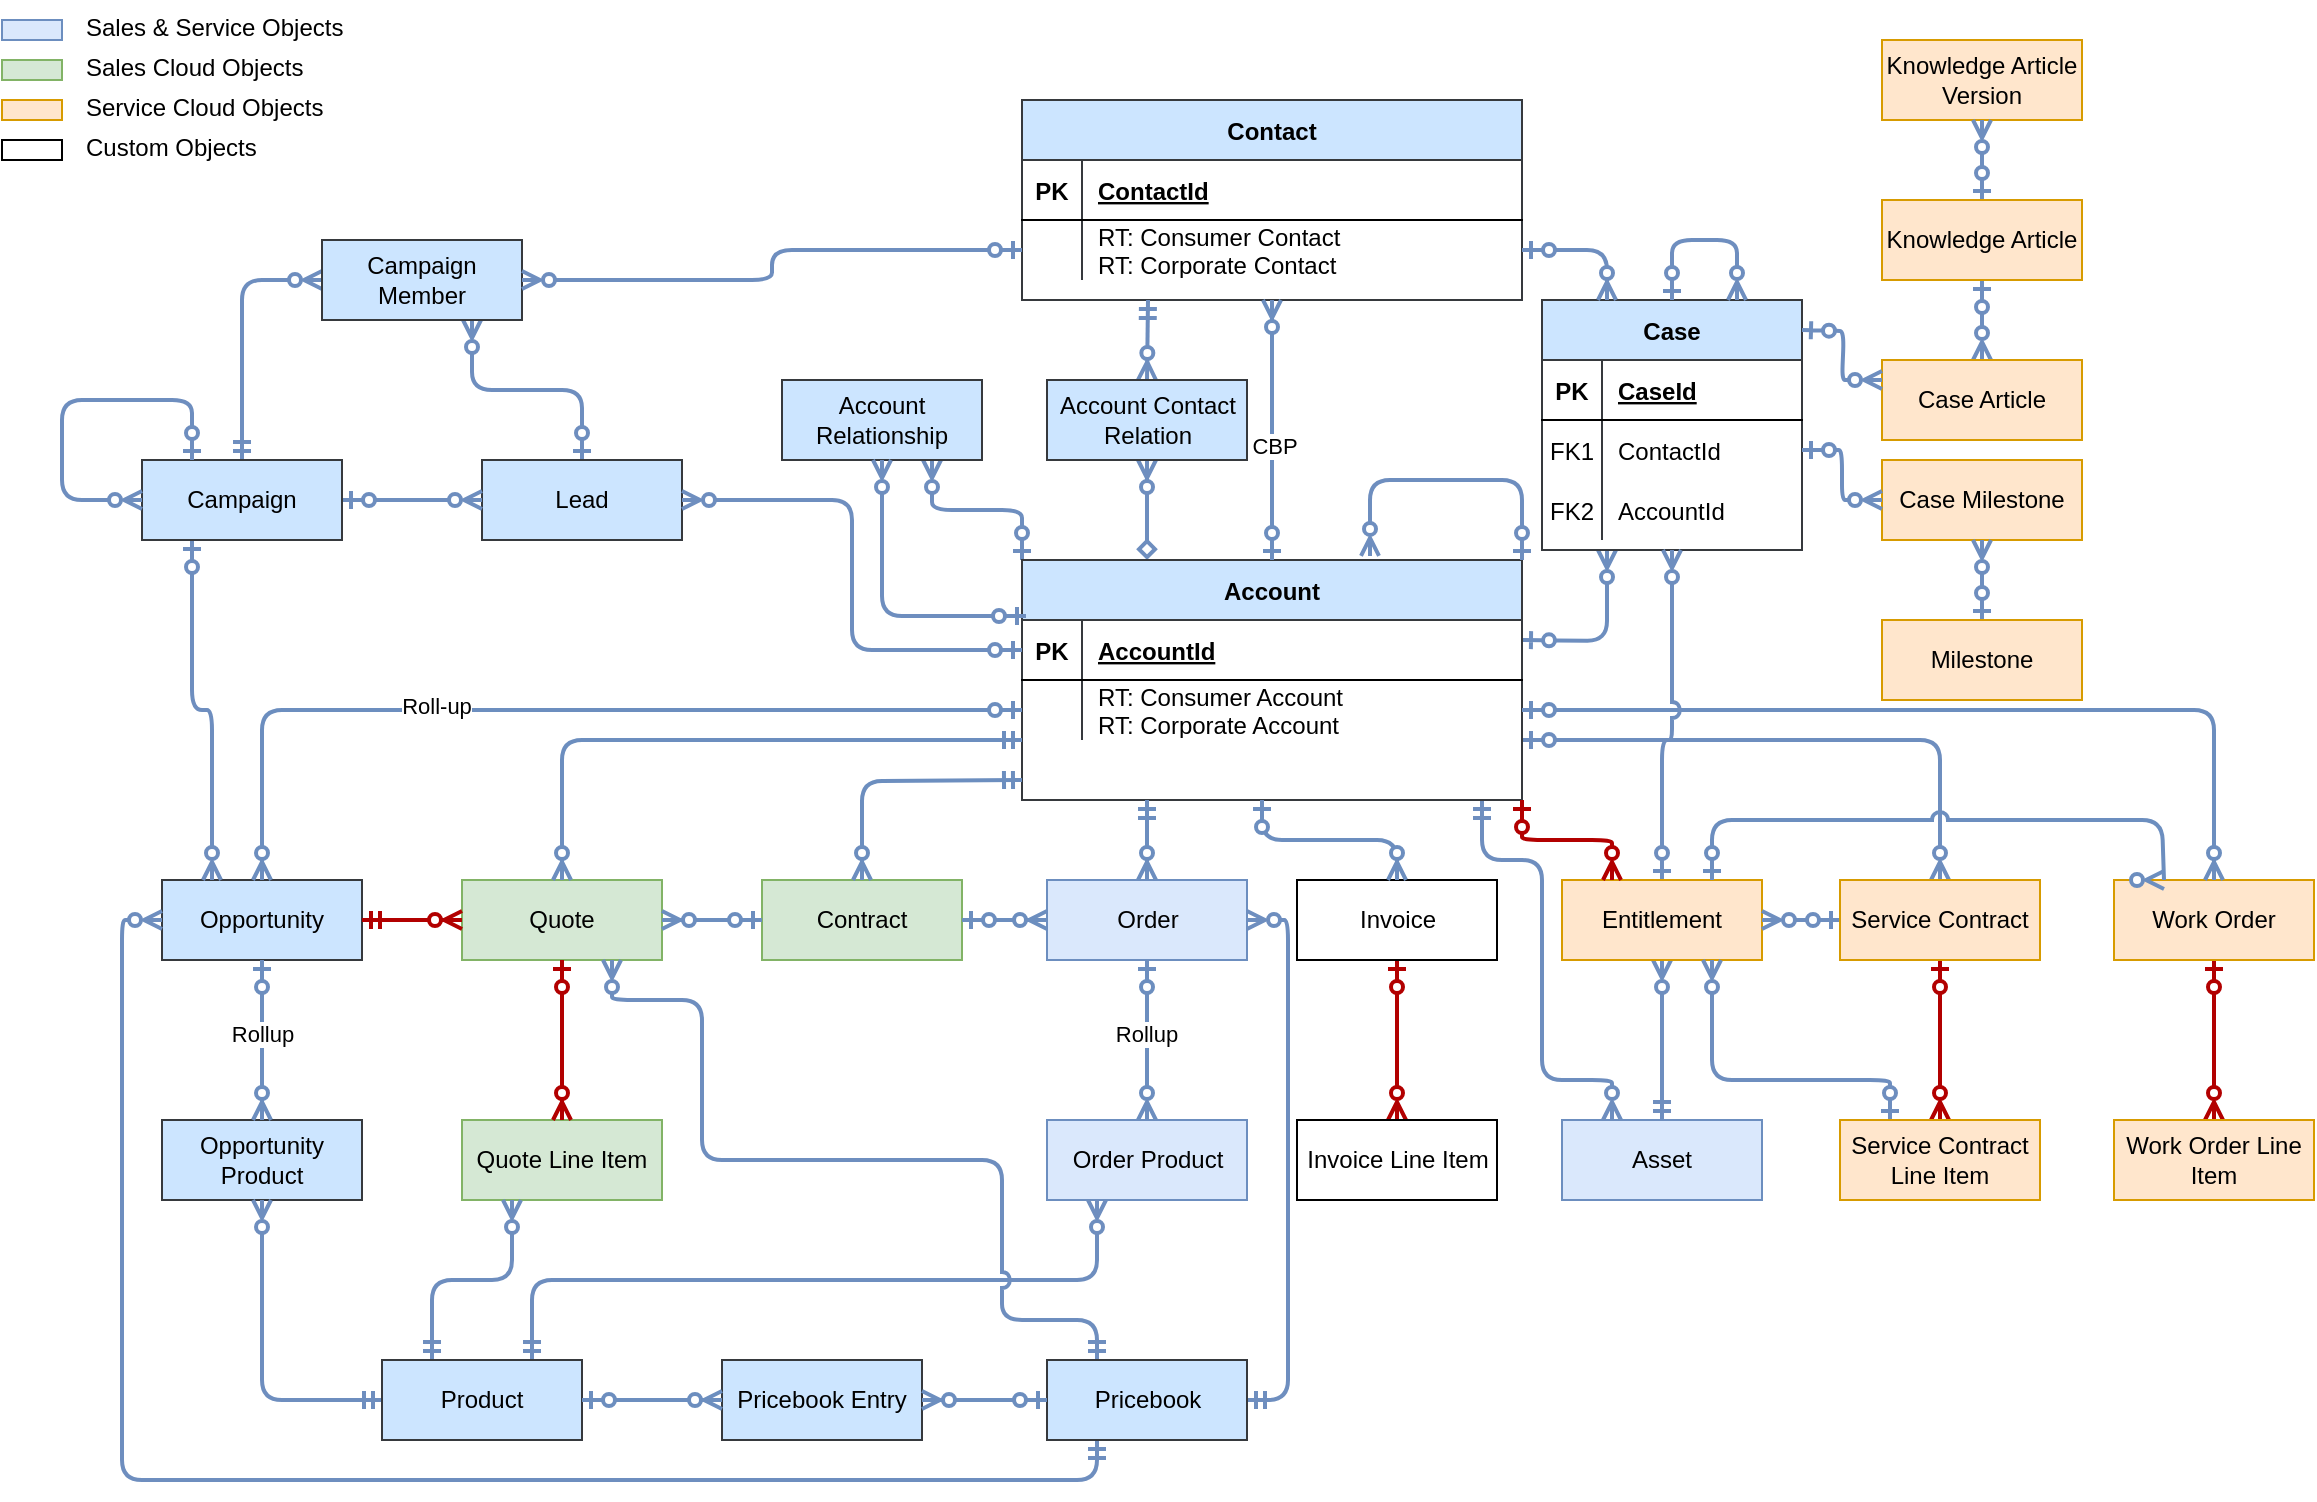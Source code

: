<mxfile version="20.7.4" type="github" pages="4">
  <diagram id="R2lEEEUBdFMjLlhIrx00" name="Sales-Service">
    <mxGraphModel dx="2074" dy="1156" grid="1" gridSize="10" guides="1" tooltips="1" connect="1" arrows="1" fold="1" page="1" pageScale="1" pageWidth="1169" pageHeight="827" math="0" shadow="0" extFonts="Permanent Marker^https://fonts.googleapis.com/css?family=Permanent+Marker">
      <root>
        <mxCell id="0" />
        <mxCell id="1" parent="0" />
        <mxCell id="C-vyLk0tnHw3VtMMgP7b-12" value="" style="endArrow=ERzeroToMany;startArrow=diamond;endFill=1;startFill=0;exitX=0.25;exitY=0;exitDx=0;exitDy=0;entryX=0.5;entryY=1;entryDx=0;entryDy=0;strokeWidth=2;strokeColor=#6e8ebf;" parent="1" source="C-vyLk0tnHw3VtMMgP7b-2" target="WA9UghRw6gRbrNqhcR1E-102" edge="1">
          <mxGeometry width="100" height="100" relative="1" as="geometry">
            <mxPoint x="430" y="360" as="sourcePoint" />
            <mxPoint x="260" y="280" as="targetPoint" />
          </mxGeometry>
        </mxCell>
        <mxCell id="OE3xt_lgJofFsbn4dfdl-23" value="" style="rounded=1;jumpStyle=arc;orthogonalLoop=1;jettySize=auto;html=1;strokeColor=#6d8ebf;endArrow=ERzeroToMany;endFill=0;startArrow=ERzeroToOne;startFill=0;entryX=0.25;entryY=1;entryDx=0;entryDy=0;edgeStyle=orthogonalEdgeStyle;strokeWidth=2;fillColor=#cce5ff;" parent="1" target="LE-aH9tgaGi0Yq5PgmA7-1" edge="1">
          <mxGeometry relative="1" as="geometry">
            <mxPoint x="770" y="320" as="sourcePoint" />
            <mxPoint x="640" y="270" as="targetPoint" />
          </mxGeometry>
        </mxCell>
        <mxCell id="WA9UghRw6gRbrNqhcR1E-86" style="edgeStyle=orthogonalEdgeStyle;rounded=1;jumpStyle=arc;orthogonalLoop=1;jettySize=auto;html=1;entryX=0.25;entryY=0;entryDx=0;entryDy=0;strokeColor=#6e8ebf;strokeWidth=2;startArrow=ERmandOne;startFill=0;endArrow=ERzeroToMany;endFill=0;" parent="1" target="WA9UghRw6gRbrNqhcR1E-83" edge="1">
          <mxGeometry relative="1" as="geometry">
            <mxPoint x="750" y="400" as="sourcePoint" />
            <Array as="points">
              <mxPoint x="750" y="430" />
              <mxPoint x="780" y="430" />
              <mxPoint x="780" y="540" />
              <mxPoint x="815" y="540" />
            </Array>
          </mxGeometry>
        </mxCell>
        <mxCell id="WA9UghRw6gRbrNqhcR1E-121" style="edgeStyle=orthogonalEdgeStyle;rounded=1;jumpStyle=arc;orthogonalLoop=1;jettySize=auto;html=1;exitX=0;exitY=0;exitDx=0;exitDy=0;entryX=0.75;entryY=1;entryDx=0;entryDy=0;strokeColor=#6e8ebf;strokeWidth=2;startArrow=ERzeroToOne;startFill=0;endArrow=ERzeroToMany;endFill=0;" parent="1" source="C-vyLk0tnHw3VtMMgP7b-2" target="WA9UghRw6gRbrNqhcR1E-119" edge="1">
          <mxGeometry relative="1" as="geometry" />
        </mxCell>
        <mxCell id="WA9UghRw6gRbrNqhcR1E-131" style="edgeStyle=orthogonalEdgeStyle;rounded=1;jumpStyle=arc;orthogonalLoop=1;jettySize=auto;html=1;exitX=1;exitY=0.75;exitDx=0;exitDy=0;entryX=0.5;entryY=0;entryDx=0;entryDy=0;strokeColor=#6e8ebf;strokeWidth=2;startArrow=ERzeroToOne;startFill=0;endArrow=ERzeroToMany;endFill=0;" parent="1" source="C-vyLk0tnHw3VtMMgP7b-2" target="WA9UghRw6gRbrNqhcR1E-128" edge="1">
          <mxGeometry relative="1" as="geometry" />
        </mxCell>
        <mxCell id="C-vyLk0tnHw3VtMMgP7b-2" value="Account" style="shape=table;startSize=30;container=1;collapsible=1;childLayout=tableLayout;fixedRows=1;rowLines=0;fontStyle=1;align=center;resizeLast=1;fillColor=#cce5ff;strokeColor=#36393d;" parent="1" vertex="1">
          <mxGeometry x="520" y="280" width="250" height="120" as="geometry" />
        </mxCell>
        <mxCell id="C-vyLk0tnHw3VtMMgP7b-3" value="" style="shape=partialRectangle;collapsible=0;dropTarget=0;pointerEvents=0;fillColor=none;points=[[0,0.5],[1,0.5]];portConstraint=eastwest;top=0;left=0;right=0;bottom=1;" parent="C-vyLk0tnHw3VtMMgP7b-2" vertex="1">
          <mxGeometry y="30" width="250" height="30" as="geometry" />
        </mxCell>
        <mxCell id="C-vyLk0tnHw3VtMMgP7b-4" value="PK" style="shape=partialRectangle;overflow=hidden;connectable=0;fillColor=none;top=0;left=0;bottom=0;right=0;fontStyle=1;" parent="C-vyLk0tnHw3VtMMgP7b-3" vertex="1">
          <mxGeometry width="30" height="30" as="geometry">
            <mxRectangle width="30" height="30" as="alternateBounds" />
          </mxGeometry>
        </mxCell>
        <mxCell id="C-vyLk0tnHw3VtMMgP7b-5" value="AccountId" style="shape=partialRectangle;overflow=hidden;connectable=0;fillColor=none;top=0;left=0;bottom=0;right=0;align=left;spacingLeft=6;fontStyle=5;" parent="C-vyLk0tnHw3VtMMgP7b-3" vertex="1">
          <mxGeometry x="30" width="220" height="30" as="geometry">
            <mxRectangle width="220" height="30" as="alternateBounds" />
          </mxGeometry>
        </mxCell>
        <mxCell id="C-vyLk0tnHw3VtMMgP7b-6" value="" style="shape=partialRectangle;collapsible=0;dropTarget=0;pointerEvents=0;fillColor=none;points=[[0,0.5],[1,0.5]];portConstraint=eastwest;top=0;left=0;right=0;bottom=0;" parent="C-vyLk0tnHw3VtMMgP7b-2" vertex="1">
          <mxGeometry y="60" width="250" height="30" as="geometry" />
        </mxCell>
        <mxCell id="C-vyLk0tnHw3VtMMgP7b-7" value="" style="shape=partialRectangle;overflow=hidden;connectable=0;fillColor=none;top=0;left=0;bottom=0;right=0;" parent="C-vyLk0tnHw3VtMMgP7b-6" vertex="1">
          <mxGeometry width="30" height="30" as="geometry">
            <mxRectangle width="30" height="30" as="alternateBounds" />
          </mxGeometry>
        </mxCell>
        <mxCell id="C-vyLk0tnHw3VtMMgP7b-8" value="RT: Consumer Account&#xa;RT: Corporate Account" style="shape=partialRectangle;overflow=hidden;connectable=0;fillColor=none;top=0;left=0;bottom=0;right=0;align=left;spacingLeft=6;" parent="C-vyLk0tnHw3VtMMgP7b-6" vertex="1">
          <mxGeometry x="30" width="220" height="30" as="geometry">
            <mxRectangle width="220" height="30" as="alternateBounds" />
          </mxGeometry>
        </mxCell>
        <mxCell id="C-vyLk0tnHw3VtMMgP7b-23" value="Contact" style="shape=table;startSize=30;container=1;collapsible=1;childLayout=tableLayout;fixedRows=1;rowLines=0;fontStyle=1;align=center;resizeLast=1;fillColor=#cce5ff;strokeColor=#36393d;" parent="1" vertex="1">
          <mxGeometry x="520" y="50" width="250" height="100" as="geometry" />
        </mxCell>
        <mxCell id="C-vyLk0tnHw3VtMMgP7b-24" value="" style="shape=partialRectangle;collapsible=0;dropTarget=0;pointerEvents=0;fillColor=none;points=[[0,0.5],[1,0.5]];portConstraint=eastwest;top=0;left=0;right=0;bottom=1;" parent="C-vyLk0tnHw3VtMMgP7b-23" vertex="1">
          <mxGeometry y="30" width="250" height="30" as="geometry" />
        </mxCell>
        <mxCell id="C-vyLk0tnHw3VtMMgP7b-25" value="PK" style="shape=partialRectangle;overflow=hidden;connectable=0;fillColor=none;top=0;left=0;bottom=0;right=0;fontStyle=1;" parent="C-vyLk0tnHw3VtMMgP7b-24" vertex="1">
          <mxGeometry width="30" height="30" as="geometry">
            <mxRectangle width="30" height="30" as="alternateBounds" />
          </mxGeometry>
        </mxCell>
        <mxCell id="C-vyLk0tnHw3VtMMgP7b-26" value="ContactId" style="shape=partialRectangle;overflow=hidden;connectable=0;fillColor=none;top=0;left=0;bottom=0;right=0;align=left;spacingLeft=6;fontStyle=5;" parent="C-vyLk0tnHw3VtMMgP7b-24" vertex="1">
          <mxGeometry x="30" width="220" height="30" as="geometry">
            <mxRectangle width="220" height="30" as="alternateBounds" />
          </mxGeometry>
        </mxCell>
        <mxCell id="C-vyLk0tnHw3VtMMgP7b-27" value="" style="shape=partialRectangle;collapsible=0;dropTarget=0;pointerEvents=0;fillColor=none;points=[[0,0.5],[1,0.5]];portConstraint=eastwest;top=0;left=0;right=0;bottom=0;" parent="C-vyLk0tnHw3VtMMgP7b-23" vertex="1">
          <mxGeometry y="60" width="250" height="30" as="geometry" />
        </mxCell>
        <mxCell id="C-vyLk0tnHw3VtMMgP7b-28" value="" style="shape=partialRectangle;overflow=hidden;connectable=0;fillColor=none;top=0;left=0;bottom=0;right=0;" parent="C-vyLk0tnHw3VtMMgP7b-27" vertex="1">
          <mxGeometry width="30" height="30" as="geometry">
            <mxRectangle width="30" height="30" as="alternateBounds" />
          </mxGeometry>
        </mxCell>
        <mxCell id="C-vyLk0tnHw3VtMMgP7b-29" value="RT: Consumer Contact&#xa;RT: Corporate Contact" style="shape=partialRectangle;overflow=hidden;connectable=0;fillColor=none;top=0;left=0;bottom=0;right=0;align=left;spacingLeft=6;" parent="C-vyLk0tnHw3VtMMgP7b-27" vertex="1">
          <mxGeometry x="30" width="220" height="30" as="geometry">
            <mxRectangle width="220" height="30" as="alternateBounds" />
          </mxGeometry>
        </mxCell>
        <mxCell id="TfYKPDKi9-pqkv6VvDSB-5" value="" style="endArrow=ERzeroToMany;startArrow=ERmandOne;endFill=1;startFill=0;entryX=0.5;entryY=0;entryDx=0;entryDy=0;strokeWidth=2;strokeColor=#6e8ebf;" parent="1" target="WA9UghRw6gRbrNqhcR1E-102" edge="1">
          <mxGeometry width="100" height="100" relative="1" as="geometry">
            <mxPoint x="583" y="150" as="sourcePoint" />
            <mxPoint x="-90" y="220" as="targetPoint" />
          </mxGeometry>
        </mxCell>
        <mxCell id="LE-aH9tgaGi0Yq5PgmA7-1" value="Case" style="shape=table;startSize=30;container=1;collapsible=1;childLayout=tableLayout;fixedRows=1;rowLines=0;fontStyle=1;align=center;resizeLast=1;fillColor=#cce5ff;strokeColor=#36393d;" parent="1" vertex="1">
          <mxGeometry x="780" y="150" width="130" height="125" as="geometry" />
        </mxCell>
        <mxCell id="LE-aH9tgaGi0Yq5PgmA7-2" value="" style="shape=partialRectangle;collapsible=0;dropTarget=0;pointerEvents=0;fillColor=none;points=[[0,0.5],[1,0.5]];portConstraint=eastwest;top=0;left=0;right=0;bottom=1;" parent="LE-aH9tgaGi0Yq5PgmA7-1" vertex="1">
          <mxGeometry y="30" width="130" height="30" as="geometry" />
        </mxCell>
        <mxCell id="LE-aH9tgaGi0Yq5PgmA7-3" value="PK" style="shape=partialRectangle;overflow=hidden;connectable=0;fillColor=none;top=0;left=0;bottom=0;right=0;fontStyle=1;" parent="LE-aH9tgaGi0Yq5PgmA7-2" vertex="1">
          <mxGeometry width="30" height="30" as="geometry">
            <mxRectangle width="30" height="30" as="alternateBounds" />
          </mxGeometry>
        </mxCell>
        <mxCell id="LE-aH9tgaGi0Yq5PgmA7-4" value="CaseId" style="shape=partialRectangle;overflow=hidden;connectable=0;fillColor=none;top=0;left=0;bottom=0;right=0;align=left;spacingLeft=6;fontStyle=5;" parent="LE-aH9tgaGi0Yq5PgmA7-2" vertex="1">
          <mxGeometry x="30" width="100" height="30" as="geometry">
            <mxRectangle width="100" height="30" as="alternateBounds" />
          </mxGeometry>
        </mxCell>
        <mxCell id="LE-aH9tgaGi0Yq5PgmA7-5" value="" style="shape=partialRectangle;collapsible=0;dropTarget=0;pointerEvents=0;fillColor=none;points=[[0,0.5],[1,0.5]];portConstraint=eastwest;top=0;left=0;right=0;bottom=0;" parent="LE-aH9tgaGi0Yq5PgmA7-1" vertex="1">
          <mxGeometry y="60" width="130" height="30" as="geometry" />
        </mxCell>
        <mxCell id="LE-aH9tgaGi0Yq5PgmA7-6" value="FK1" style="shape=partialRectangle;overflow=hidden;connectable=0;fillColor=none;top=0;left=0;bottom=0;right=0;" parent="LE-aH9tgaGi0Yq5PgmA7-5" vertex="1">
          <mxGeometry width="30" height="30" as="geometry">
            <mxRectangle width="30" height="30" as="alternateBounds" />
          </mxGeometry>
        </mxCell>
        <mxCell id="LE-aH9tgaGi0Yq5PgmA7-7" value="ContactId" style="shape=partialRectangle;overflow=hidden;connectable=0;fillColor=none;top=0;left=0;bottom=0;right=0;align=left;spacingLeft=6;" parent="LE-aH9tgaGi0Yq5PgmA7-5" vertex="1">
          <mxGeometry x="30" width="100" height="30" as="geometry">
            <mxRectangle width="100" height="30" as="alternateBounds" />
          </mxGeometry>
        </mxCell>
        <mxCell id="OE3xt_lgJofFsbn4dfdl-14" value="" style="shape=partialRectangle;collapsible=0;dropTarget=0;pointerEvents=0;fillColor=none;points=[[0,0.5],[1,0.5]];portConstraint=eastwest;top=0;left=0;right=0;bottom=0;" parent="LE-aH9tgaGi0Yq5PgmA7-1" vertex="1">
          <mxGeometry y="90" width="130" height="30" as="geometry" />
        </mxCell>
        <mxCell id="OE3xt_lgJofFsbn4dfdl-15" value="FK2" style="shape=partialRectangle;overflow=hidden;connectable=0;fillColor=none;top=0;left=0;bottom=0;right=0;" parent="OE3xt_lgJofFsbn4dfdl-14" vertex="1">
          <mxGeometry width="30" height="30" as="geometry">
            <mxRectangle width="30" height="30" as="alternateBounds" />
          </mxGeometry>
        </mxCell>
        <mxCell id="OE3xt_lgJofFsbn4dfdl-16" value="AccountId" style="shape=partialRectangle;overflow=hidden;connectable=0;fillColor=none;top=0;left=0;bottom=0;right=0;align=left;spacingLeft=6;" parent="OE3xt_lgJofFsbn4dfdl-14" vertex="1">
          <mxGeometry x="30" width="100" height="30" as="geometry">
            <mxRectangle width="100" height="30" as="alternateBounds" />
          </mxGeometry>
        </mxCell>
        <mxCell id="LE-aH9tgaGi0Yq5PgmA7-12" value="" style="endArrow=ERzeroToMany;startArrow=ERzeroToOne;endFill=1;startFill=0;exitX=0.5;exitY=0;exitDx=0;exitDy=0;entryX=0.5;entryY=1;entryDx=0;entryDy=0;fillColor=#dae8fc;gradientColor=#7ea6e0;strokeColor=#6c8ebf;strokeWidth=2;" parent="1" source="C-vyLk0tnHw3VtMMgP7b-2" target="C-vyLk0tnHw3VtMMgP7b-23" edge="1">
          <mxGeometry width="100" height="100" relative="1" as="geometry">
            <mxPoint x="770" y="395" as="sourcePoint" />
            <mxPoint x="600" y="210" as="targetPoint" />
          </mxGeometry>
        </mxCell>
        <mxCell id="WA9UghRw6gRbrNqhcR1E-60" value="CBP" style="edgeLabel;html=1;align=center;verticalAlign=middle;resizable=0;points=[];" parent="LE-aH9tgaGi0Yq5PgmA7-12" vertex="1" connectable="0">
          <mxGeometry x="-0.123" y="-1" relative="1" as="geometry">
            <mxPoint as="offset" />
          </mxGeometry>
        </mxCell>
        <mxCell id="OE3xt_lgJofFsbn4dfdl-2" value="" style="endArrow=ERzeroToMany;startArrow=ERzeroToOne;endFill=1;startFill=0;rounded=1;strokeColor=#6e8ebf;jumpStyle=arc;exitX=1;exitY=0.5;exitDx=0;exitDy=0;entryX=0.25;entryY=0;entryDx=0;entryDy=0;edgeStyle=orthogonalEdgeStyle;strokeWidth=2;fillColor=#cce5ff;" parent="1" source="C-vyLk0tnHw3VtMMgP7b-27" target="LE-aH9tgaGi0Yq5PgmA7-1" edge="1">
          <mxGeometry width="100" height="100" relative="1" as="geometry">
            <mxPoint x="870" y="110" as="sourcePoint" />
            <mxPoint x="880" y="157.5" as="targetPoint" />
          </mxGeometry>
        </mxCell>
        <mxCell id="WA9UghRw6gRbrNqhcR1E-34" value="Opportunity" style="whiteSpace=wrap;html=1;align=center;fillColor=#cce5ff;strokeColor=#36393d;" parent="1" vertex="1">
          <mxGeometry x="90" y="440" width="100" height="40" as="geometry" />
        </mxCell>
        <mxCell id="WA9UghRw6gRbrNqhcR1E-35" value="Opportunity Product" style="whiteSpace=wrap;html=1;align=center;fillColor=#cce5ff;strokeColor=#36393d;" parent="1" vertex="1">
          <mxGeometry x="90" y="560" width="100" height="40" as="geometry" />
        </mxCell>
        <mxCell id="WA9UghRw6gRbrNqhcR1E-36" value="" style="edgeStyle=orthogonalEdgeStyle;fontSize=12;html=1;endArrow=ERzeroToMany;startArrow=ERzeroToOne;rounded=1;strokeColor=#6c8ebf;jumpStyle=arc;orthogonal=0;snapToPoint=0;entryX=0.5;entryY=0;entryDx=0;entryDy=0;exitX=0;exitY=0.5;exitDx=0;exitDy=0;fillColor=#dae8fc;gradientColor=#7ea6e0;strokeWidth=2;" parent="1" source="C-vyLk0tnHw3VtMMgP7b-6" target="WA9UghRw6gRbrNqhcR1E-34" edge="1">
          <mxGeometry x="-0.929" width="100" height="100" relative="1" as="geometry">
            <mxPoint x="610" y="420" as="sourcePoint" />
            <mxPoint x="150" y="430" as="targetPoint" />
            <mxPoint as="offset" />
          </mxGeometry>
        </mxCell>
        <mxCell id="WA9UghRw6gRbrNqhcR1E-51" value="Roll-up" style="edgeLabel;html=1;align=center;verticalAlign=middle;resizable=0;points=[];" parent="WA9UghRw6gRbrNqhcR1E-36" vertex="1" connectable="0">
          <mxGeometry x="0.26" y="-2" relative="1" as="geometry">
            <mxPoint as="offset" />
          </mxGeometry>
        </mxCell>
        <mxCell id="WA9UghRw6gRbrNqhcR1E-38" value="" style="fontSize=12;html=1;endArrow=ERzeroToMany;startArrow=ERzeroToOne;rounded=1;strokeColor=#6c8ebf;jumpStyle=arc;orthogonal=0;snapToPoint=0;exitX=0.5;exitY=1;exitDx=0;exitDy=0;entryX=0.5;entryY=0;entryDx=0;entryDy=0;fillColor=#dae8fc;gradientColor=#7ea6e0;strokeWidth=2;" parent="1" source="WA9UghRw6gRbrNqhcR1E-34" target="WA9UghRw6gRbrNqhcR1E-35" edge="1">
          <mxGeometry x="-0.929" width="100" height="100" relative="1" as="geometry">
            <mxPoint x="150" y="500" as="sourcePoint" />
            <mxPoint x="180" y="582.5" as="targetPoint" />
            <mxPoint as="offset" />
          </mxGeometry>
        </mxCell>
        <mxCell id="WA9UghRw6gRbrNqhcR1E-52" value="Rollup" style="edgeLabel;html=1;align=center;verticalAlign=middle;resizable=0;points=[];" parent="WA9UghRw6gRbrNqhcR1E-38" vertex="1" connectable="0">
          <mxGeometry x="-0.075" relative="1" as="geometry">
            <mxPoint as="offset" />
          </mxGeometry>
        </mxCell>
        <mxCell id="WA9UghRw6gRbrNqhcR1E-39" value="Quote" style="whiteSpace=wrap;html=1;align=center;fillColor=#d5e8d4;strokeColor=#82b366;" parent="1" vertex="1">
          <mxGeometry x="240" y="440" width="100" height="40" as="geometry" />
        </mxCell>
        <mxCell id="WA9UghRw6gRbrNqhcR1E-40" value="Quote Line Item" style="whiteSpace=wrap;html=1;align=center;fillColor=#d5e8d4;strokeColor=#82b366;" parent="1" vertex="1">
          <mxGeometry x="240" y="560" width="100" height="40" as="geometry" />
        </mxCell>
        <mxCell id="WA9UghRw6gRbrNqhcR1E-41" value="" style="fontSize=12;html=1;endArrow=ERzeroToMany;startArrow=ERzeroToOne;rounded=1;strokeColor=#B20000;jumpStyle=arc;orthogonal=0;snapToPoint=0;exitX=0.5;exitY=1;exitDx=0;exitDy=0;entryX=0.5;entryY=0;entryDx=0;entryDy=0;fillColor=#e51400;strokeWidth=2;" parent="1" source="WA9UghRw6gRbrNqhcR1E-39" target="WA9UghRw6gRbrNqhcR1E-40" edge="1">
          <mxGeometry x="-0.929" width="100" height="100" relative="1" as="geometry">
            <mxPoint x="300" y="500" as="sourcePoint" />
            <mxPoint x="330" y="582.5" as="targetPoint" />
            <mxPoint as="offset" />
          </mxGeometry>
        </mxCell>
        <mxCell id="WA9UghRw6gRbrNqhcR1E-42" value="" style="edgeStyle=orthogonalEdgeStyle;fontSize=12;html=1;endArrow=ERzeroToMany;startArrow=ERmandOne;rounded=1;strokeColor=#6c8ebf;jumpStyle=arc;orthogonal=0;snapToPoint=0;entryX=0.5;entryY=0;entryDx=0;entryDy=0;exitX=0;exitY=0.75;exitDx=0;exitDy=0;startFill=0;fillColor=#dae8fc;gradientColor=#7ea6e0;strokeWidth=2;" parent="1" source="C-vyLk0tnHw3VtMMgP7b-2" target="WA9UghRw6gRbrNqhcR1E-39" edge="1">
          <mxGeometry x="-0.929" width="100" height="100" relative="1" as="geometry">
            <mxPoint x="530" y="405" as="sourcePoint" />
            <mxPoint x="150" y="450" as="targetPoint" />
            <mxPoint as="offset" />
          </mxGeometry>
        </mxCell>
        <mxCell id="WA9UghRw6gRbrNqhcR1E-43" value="" style="fontSize=12;html=1;endArrow=ERzeroToMany;startArrow=ERmandOne;rounded=1;strokeColor=#B20000;jumpStyle=arc;orthogonal=0;snapToPoint=0;entryX=0;entryY=0.5;entryDx=0;entryDy=0;exitX=1;exitY=0.5;exitDx=0;exitDy=0;startFill=0;fillColor=#e51400;strokeWidth=2;" parent="1" source="WA9UghRw6gRbrNqhcR1E-34" target="WA9UghRw6gRbrNqhcR1E-39" edge="1">
          <mxGeometry x="-0.929" width="100" height="100" relative="1" as="geometry">
            <mxPoint x="640" y="540" as="sourcePoint" />
            <mxPoint x="410" y="570" as="targetPoint" />
            <mxPoint as="offset" />
          </mxGeometry>
        </mxCell>
        <mxCell id="WA9UghRw6gRbrNqhcR1E-44" value="Contract" style="whiteSpace=wrap;html=1;align=center;fillColor=#d5e8d4;strokeColor=#82b366;" parent="1" vertex="1">
          <mxGeometry x="390" y="440" width="100" height="40" as="geometry" />
        </mxCell>
        <mxCell id="WA9UghRw6gRbrNqhcR1E-58" value="" style="edgeStyle=orthogonalEdgeStyle;rounded=1;jumpStyle=arc;orthogonalLoop=1;jettySize=auto;html=1;strokeColor=#6c8ebf;strokeWidth=2;startArrow=ERzeroToOne;startFill=0;endArrow=ERzeroToMany;endFill=0;fontSize=12;fillColor=#dae8fc;gradientColor=#7ea6e0;" parent="1" source="WA9UghRw6gRbrNqhcR1E-47" target="WA9UghRw6gRbrNqhcR1E-48" edge="1">
          <mxGeometry relative="1" as="geometry" />
        </mxCell>
        <mxCell id="WA9UghRw6gRbrNqhcR1E-59" value="Rollup" style="edgeLabel;html=1;align=center;verticalAlign=middle;resizable=0;points=[];" parent="WA9UghRw6gRbrNqhcR1E-58" vertex="1" connectable="0">
          <mxGeometry x="-0.075" y="-1" relative="1" as="geometry">
            <mxPoint as="offset" />
          </mxGeometry>
        </mxCell>
        <mxCell id="WA9UghRw6gRbrNqhcR1E-47" value="Order" style="whiteSpace=wrap;html=1;align=center;fillColor=#dae8fc;strokeColor=#6c8ebf;" parent="1" vertex="1">
          <mxGeometry x="532.5" y="440" width="100" height="40" as="geometry" />
        </mxCell>
        <mxCell id="WA9UghRw6gRbrNqhcR1E-48" value="Order Product" style="whiteSpace=wrap;html=1;align=center;fillColor=#dae8fc;strokeColor=#6c8ebf;" parent="1" vertex="1">
          <mxGeometry x="532.5" y="560" width="100" height="40" as="geometry" />
        </mxCell>
        <mxCell id="WA9UghRw6gRbrNqhcR1E-53" value="" style="edgeStyle=orthogonalEdgeStyle;fontSize=12;html=1;endArrow=ERzeroToMany;startArrow=ERmandOne;rounded=1;strokeColor=#6c8ebf;jumpStyle=arc;orthogonal=0;snapToPoint=0;entryX=0.5;entryY=0;entryDx=0;entryDy=0;startFill=0;fillColor=#dae8fc;gradientColor=#7ea6e0;strokeWidth=2;" parent="1" target="WA9UghRw6gRbrNqhcR1E-44" edge="1">
          <mxGeometry x="-0.929" width="100" height="100" relative="1" as="geometry">
            <mxPoint x="520" y="390" as="sourcePoint" />
            <mxPoint x="300" y="450" as="targetPoint" />
            <mxPoint as="offset" />
          </mxGeometry>
        </mxCell>
        <mxCell id="WA9UghRw6gRbrNqhcR1E-54" value="" style="fontSize=12;html=1;endArrow=ERzeroToMany;startArrow=ERzeroToOne;rounded=1;strokeColor=#6c8ebf;jumpStyle=arc;orthogonal=0;snapToPoint=0;exitX=0;exitY=0.5;exitDx=0;exitDy=0;entryX=1;entryY=0.5;entryDx=0;entryDy=0;fillColor=#dae8fc;gradientColor=#7ea6e0;strokeWidth=2;" parent="1" source="WA9UghRw6gRbrNqhcR1E-44" target="WA9UghRw6gRbrNqhcR1E-39" edge="1">
          <mxGeometry x="-0.929" width="100" height="100" relative="1" as="geometry">
            <mxPoint x="390" y="470" as="sourcePoint" />
            <mxPoint x="390" y="550" as="targetPoint" />
            <mxPoint as="offset" />
          </mxGeometry>
        </mxCell>
        <mxCell id="WA9UghRw6gRbrNqhcR1E-56" value="" style="fontSize=12;html=1;endArrow=ERzeroToMany;startArrow=ERzeroToOne;rounded=1;strokeColor=#6c8ebf;jumpStyle=arc;orthogonal=0;snapToPoint=0;exitX=1;exitY=0.5;exitDx=0;exitDy=0;entryX=0;entryY=0.5;entryDx=0;entryDy=0;fillColor=#dae8fc;gradientColor=#7ea6e0;strokeWidth=2;" parent="1" source="WA9UghRw6gRbrNqhcR1E-44" target="WA9UghRw6gRbrNqhcR1E-47" edge="1">
          <mxGeometry x="-0.929" width="100" height="100" relative="1" as="geometry">
            <mxPoint x="410" y="470" as="sourcePoint" />
            <mxPoint x="350" y="470" as="targetPoint" />
            <mxPoint as="offset" />
          </mxGeometry>
        </mxCell>
        <mxCell id="WA9UghRw6gRbrNqhcR1E-57" value="" style="fontSize=12;html=1;endArrow=ERzeroToMany;startArrow=ERmandOne;rounded=1;strokeColor=#6c8ebf;jumpStyle=arc;orthogonal=0;snapToPoint=0;entryX=0.5;entryY=0;entryDx=0;entryDy=0;fillColor=#dae8fc;gradientColor=#7ea6e0;strokeWidth=2;exitX=0.25;exitY=1;exitDx=0;exitDy=0;startFill=0;" parent="1" source="C-vyLk0tnHw3VtMMgP7b-2" target="WA9UghRw6gRbrNqhcR1E-47" edge="1">
          <mxGeometry x="-0.929" width="100" height="100" relative="1" as="geometry">
            <mxPoint x="600" y="400" as="sourcePoint" />
            <mxPoint x="560" y="470" as="targetPoint" />
            <mxPoint as="offset" />
          </mxGeometry>
        </mxCell>
        <mxCell id="WA9UghRw6gRbrNqhcR1E-62" value="" style="edgeStyle=orthogonalEdgeStyle;rounded=1;jumpStyle=arc;orthogonalLoop=1;jettySize=auto;html=1;strokeColor=#B20000;strokeWidth=2;startArrow=ERzeroToOne;startFill=0;endArrow=ERzeroToMany;endFill=0;fontSize=12;fillColor=#e51400;gradientColor=#7ea6e0;" parent="1" source="WA9UghRw6gRbrNqhcR1E-64" target="WA9UghRw6gRbrNqhcR1E-65" edge="1">
          <mxGeometry relative="1" as="geometry" />
        </mxCell>
        <mxCell id="WA9UghRw6gRbrNqhcR1E-64" value="Invoice" style="whiteSpace=wrap;html=1;align=center;" parent="1" vertex="1">
          <mxGeometry x="657.5" y="440" width="100" height="40" as="geometry" />
        </mxCell>
        <mxCell id="WA9UghRw6gRbrNqhcR1E-65" value="Invoice Line Item" style="whiteSpace=wrap;html=1;align=center;" parent="1" vertex="1">
          <mxGeometry x="657.5" y="560" width="100" height="40" as="geometry" />
        </mxCell>
        <mxCell id="WA9UghRw6gRbrNqhcR1E-66" value="" style="fontSize=12;html=1;endArrow=ERzeroToMany;startArrow=ERzeroToOne;rounded=1;strokeColor=#6c8ebf;jumpStyle=arc;orthogonal=0;snapToPoint=0;entryX=0.5;entryY=0;entryDx=0;entryDy=0;fillColor=#dae8fc;gradientColor=#7ea6e0;strokeWidth=2;edgeStyle=orthogonalEdgeStyle;" parent="1" target="WA9UghRw6gRbrNqhcR1E-64" edge="1">
          <mxGeometry x="-0.929" width="100" height="100" relative="1" as="geometry">
            <mxPoint x="640" y="400" as="sourcePoint" />
            <mxPoint x="685" y="450" as="targetPoint" />
            <mxPoint as="offset" />
            <Array as="points">
              <mxPoint x="640" y="420" />
              <mxPoint x="708" y="420" />
            </Array>
          </mxGeometry>
        </mxCell>
        <mxCell id="WA9UghRw6gRbrNqhcR1E-72" style="edgeStyle=orthogonalEdgeStyle;rounded=1;jumpStyle=arc;orthogonalLoop=1;jettySize=auto;html=1;exitX=0;exitY=0.5;exitDx=0;exitDy=0;entryX=0.5;entryY=1;entryDx=0;entryDy=0;strokeColor=#6e8ebf;strokeWidth=2;startArrow=ERmandOne;startFill=0;endArrow=ERzeroToMany;endFill=0;" parent="1" source="WA9UghRw6gRbrNqhcR1E-67" target="WA9UghRw6gRbrNqhcR1E-35" edge="1">
          <mxGeometry relative="1" as="geometry" />
        </mxCell>
        <mxCell id="WA9UghRw6gRbrNqhcR1E-73" style="edgeStyle=orthogonalEdgeStyle;rounded=1;jumpStyle=arc;orthogonalLoop=1;jettySize=auto;html=1;exitX=0.25;exitY=0;exitDx=0;exitDy=0;entryX=0.25;entryY=1;entryDx=0;entryDy=0;strokeColor=#6e8ebf;strokeWidth=2;startArrow=ERmandOne;startFill=0;endArrow=ERzeroToMany;endFill=0;" parent="1" source="WA9UghRw6gRbrNqhcR1E-67" target="WA9UghRw6gRbrNqhcR1E-40" edge="1">
          <mxGeometry relative="1" as="geometry" />
        </mxCell>
        <mxCell id="WA9UghRw6gRbrNqhcR1E-74" style="edgeStyle=orthogonalEdgeStyle;rounded=1;jumpStyle=arc;orthogonalLoop=1;jettySize=auto;html=1;exitX=0.75;exitY=0;exitDx=0;exitDy=0;entryX=0.25;entryY=1;entryDx=0;entryDy=0;strokeColor=#6e8ebf;strokeWidth=2;startArrow=ERmandOne;startFill=0;endArrow=ERzeroToMany;endFill=0;" parent="1" source="WA9UghRw6gRbrNqhcR1E-67" target="WA9UghRw6gRbrNqhcR1E-48" edge="1">
          <mxGeometry relative="1" as="geometry" />
        </mxCell>
        <mxCell id="WA9UghRw6gRbrNqhcR1E-67" value="Product" style="whiteSpace=wrap;html=1;align=center;fillColor=#cce5ff;strokeColor=#36393d;" parent="1" vertex="1">
          <mxGeometry x="200" y="680" width="100" height="40" as="geometry" />
        </mxCell>
        <mxCell id="WA9UghRw6gRbrNqhcR1E-75" style="edgeStyle=orthogonalEdgeStyle;rounded=1;jumpStyle=arc;orthogonalLoop=1;jettySize=auto;html=1;exitX=0.25;exitY=1;exitDx=0;exitDy=0;entryX=0;entryY=0.5;entryDx=0;entryDy=0;strokeColor=#6e8ebf;strokeWidth=2;startArrow=ERmandOne;startFill=0;endArrow=ERzeroToMany;endFill=0;" parent="1" source="WA9UghRw6gRbrNqhcR1E-68" target="WA9UghRw6gRbrNqhcR1E-34" edge="1">
          <mxGeometry relative="1" as="geometry" />
        </mxCell>
        <mxCell id="WA9UghRw6gRbrNqhcR1E-76" style="edgeStyle=orthogonalEdgeStyle;rounded=1;jumpStyle=arc;orthogonalLoop=1;jettySize=auto;html=1;exitX=0.25;exitY=0;exitDx=0;exitDy=0;entryX=0.75;entryY=1;entryDx=0;entryDy=0;strokeColor=#6e8ebf;strokeWidth=2;startArrow=ERmandOne;startFill=0;endArrow=ERzeroToMany;endFill=0;" parent="1" source="WA9UghRw6gRbrNqhcR1E-68" target="WA9UghRw6gRbrNqhcR1E-39" edge="1">
          <mxGeometry relative="1" as="geometry">
            <Array as="points">
              <mxPoint x="558" y="660" />
              <mxPoint x="510" y="660" />
              <mxPoint x="510" y="580" />
              <mxPoint x="360" y="580" />
              <mxPoint x="360" y="500" />
              <mxPoint x="315" y="500" />
            </Array>
          </mxGeometry>
        </mxCell>
        <mxCell id="WA9UghRw6gRbrNqhcR1E-77" style="edgeStyle=orthogonalEdgeStyle;rounded=1;jumpStyle=arc;orthogonalLoop=1;jettySize=auto;html=1;exitX=1;exitY=0.5;exitDx=0;exitDy=0;entryX=1;entryY=0.5;entryDx=0;entryDy=0;strokeColor=#6e8ebf;strokeWidth=2;startArrow=ERmandOne;startFill=0;endArrow=ERzeroToMany;endFill=0;" parent="1" source="WA9UghRw6gRbrNqhcR1E-68" target="WA9UghRw6gRbrNqhcR1E-47" edge="1">
          <mxGeometry relative="1" as="geometry">
            <Array as="points">
              <mxPoint x="653" y="700" />
              <mxPoint x="653" y="460" />
            </Array>
          </mxGeometry>
        </mxCell>
        <mxCell id="WA9UghRw6gRbrNqhcR1E-68" value="Pricebook" style="whiteSpace=wrap;html=1;align=center;fillColor=#cce5ff;strokeColor=#36393d;" parent="1" vertex="1">
          <mxGeometry x="532.5" y="680" width="100" height="40" as="geometry" />
        </mxCell>
        <mxCell id="WA9UghRw6gRbrNqhcR1E-69" value="Pricebook Entry" style="whiteSpace=wrap;html=1;align=center;fillColor=#cce5ff;strokeColor=#36393d;" parent="1" vertex="1">
          <mxGeometry x="370" y="680" width="100" height="40" as="geometry" />
        </mxCell>
        <mxCell id="WA9UghRw6gRbrNqhcR1E-70" value="" style="fontSize=12;html=1;endArrow=ERzeroToMany;startArrow=ERzeroToOne;rounded=1;strokeColor=#6c8ebf;jumpStyle=arc;orthogonal=0;snapToPoint=0;exitX=1;exitY=0.5;exitDx=0;exitDy=0;entryX=0;entryY=0.5;entryDx=0;entryDy=0;fillColor=#dae8fc;gradientColor=#7ea6e0;strokeWidth=2;" parent="1" source="WA9UghRw6gRbrNqhcR1E-67" target="WA9UghRw6gRbrNqhcR1E-69" edge="1">
          <mxGeometry x="-0.929" width="100" height="100" relative="1" as="geometry">
            <mxPoint x="370" y="670" as="sourcePoint" />
            <mxPoint x="320" y="670" as="targetPoint" />
            <mxPoint as="offset" />
          </mxGeometry>
        </mxCell>
        <mxCell id="WA9UghRw6gRbrNqhcR1E-71" value="" style="fontSize=12;html=1;endArrow=ERzeroToMany;startArrow=ERzeroToOne;rounded=1;strokeColor=#6c8ebf;jumpStyle=arc;orthogonal=0;snapToPoint=0;exitX=0;exitY=0.5;exitDx=0;exitDy=0;entryX=1;entryY=0.5;entryDx=0;entryDy=0;fillColor=#dae8fc;gradientColor=#7ea6e0;strokeWidth=2;" parent="1" source="WA9UghRw6gRbrNqhcR1E-68" target="WA9UghRw6gRbrNqhcR1E-69" edge="1">
          <mxGeometry x="-0.929" width="100" height="100" relative="1" as="geometry">
            <mxPoint x="310" y="710" as="sourcePoint" />
            <mxPoint x="390" y="710" as="targetPoint" />
            <mxPoint as="offset" />
          </mxGeometry>
        </mxCell>
        <mxCell id="WA9UghRw6gRbrNqhcR1E-78" value="" style="edgeStyle=orthogonalEdgeStyle;rounded=1;jumpStyle=arc;orthogonalLoop=1;jettySize=auto;html=1;strokeColor=#B20000;strokeWidth=2;startArrow=ERzeroToOne;startFill=0;endArrow=ERzeroToMany;endFill=0;fontSize=12;fillColor=#e51400;gradientColor=#7ea6e0;" parent="1" source="WA9UghRw6gRbrNqhcR1E-79" target="WA9UghRw6gRbrNqhcR1E-80" edge="1">
          <mxGeometry relative="1" as="geometry" />
        </mxCell>
        <mxCell id="WA9UghRw6gRbrNqhcR1E-79" value="Work Order" style="whiteSpace=wrap;html=1;align=center;fillColor=#ffe6cc;strokeColor=#d79b00;" parent="1" vertex="1">
          <mxGeometry x="1066" y="440" width="100" height="40" as="geometry" />
        </mxCell>
        <mxCell id="WA9UghRw6gRbrNqhcR1E-80" value="Work Order Line Item" style="whiteSpace=wrap;html=1;align=center;fillColor=#ffe6cc;strokeColor=#d79b00;" parent="1" vertex="1">
          <mxGeometry x="1066" y="560" width="100" height="40" as="geometry" />
        </mxCell>
        <mxCell id="WA9UghRw6gRbrNqhcR1E-81" value="" style="fontSize=12;html=1;endArrow=ERzeroToMany;startArrow=ERzeroToOne;rounded=1;strokeColor=#6c8ebf;jumpStyle=arc;orthogonal=0;snapToPoint=0;entryX=0.5;entryY=0;entryDx=0;entryDy=0;fillColor=#dae8fc;gradientColor=#7ea6e0;strokeWidth=2;exitX=1;exitY=0.5;exitDx=0;exitDy=0;edgeStyle=orthogonalEdgeStyle;" parent="1" source="C-vyLk0tnHw3VtMMgP7b-6" target="WA9UghRw6gRbrNqhcR1E-79" edge="1">
          <mxGeometry x="-0.929" width="100" height="100" relative="1" as="geometry">
            <mxPoint x="970" y="400" as="sourcePoint" />
            <mxPoint x="947.5" y="450" as="targetPoint" />
            <mxPoint as="offset" />
          </mxGeometry>
        </mxCell>
        <mxCell id="WA9UghRw6gRbrNqhcR1E-90" style="edgeStyle=orthogonalEdgeStyle;rounded=1;jumpStyle=arc;orthogonalLoop=1;jettySize=auto;html=1;exitX=0.5;exitY=0;exitDx=0;exitDy=0;entryX=0.5;entryY=1;entryDx=0;entryDy=0;strokeColor=#6e8ebf;strokeWidth=2;startArrow=ERmandOne;startFill=0;endArrow=ERzeroToMany;endFill=0;" parent="1" source="WA9UghRw6gRbrNqhcR1E-83" target="WA9UghRw6gRbrNqhcR1E-87" edge="1">
          <mxGeometry relative="1" as="geometry" />
        </mxCell>
        <mxCell id="WA9UghRw6gRbrNqhcR1E-83" value="Asset" style="whiteSpace=wrap;html=1;align=center;fillColor=#dae8fc;strokeColor=#6c8ebf;" parent="1" vertex="1">
          <mxGeometry x="790" y="560" width="100" height="40" as="geometry" />
        </mxCell>
        <mxCell id="WA9UghRw6gRbrNqhcR1E-126" style="edgeStyle=orthogonalEdgeStyle;rounded=1;jumpStyle=arc;orthogonalLoop=1;jettySize=auto;html=1;exitX=0.5;exitY=0;exitDx=0;exitDy=0;entryX=0.5;entryY=1;entryDx=0;entryDy=0;strokeColor=#6e8ebf;strokeWidth=2;startArrow=ERzeroToOne;startFill=0;endArrow=ERzeroToMany;endFill=0;" parent="1" source="WA9UghRw6gRbrNqhcR1E-87" target="LE-aH9tgaGi0Yq5PgmA7-1" edge="1">
          <mxGeometry relative="1" as="geometry">
            <Array as="points">
              <mxPoint x="840" y="370" />
              <mxPoint x="845" y="370" />
            </Array>
          </mxGeometry>
        </mxCell>
        <mxCell id="WA9UghRw6gRbrNqhcR1E-87" value="Entitlement" style="whiteSpace=wrap;html=1;align=center;fillColor=#ffe6cc;strokeColor=#d79b00;" parent="1" vertex="1">
          <mxGeometry x="790" y="440" width="100" height="40" as="geometry" />
        </mxCell>
        <mxCell id="WA9UghRw6gRbrNqhcR1E-91" value="" style="edgeStyle=orthogonalEdgeStyle;rounded=1;jumpStyle=arc;orthogonalLoop=1;jettySize=auto;html=1;strokeColor=#B20000;strokeWidth=2;startArrow=ERzeroToOne;startFill=0;endArrow=ERzeroToMany;endFill=0;fontSize=12;fillColor=#e51400;gradientColor=#7ea6e0;exitX=1;exitY=1;exitDx=0;exitDy=0;entryX=0.25;entryY=0;entryDx=0;entryDy=0;" parent="1" source="C-vyLk0tnHw3VtMMgP7b-2" target="WA9UghRw6gRbrNqhcR1E-87" edge="1">
          <mxGeometry relative="1" as="geometry">
            <mxPoint x="724.5" y="490" as="sourcePoint" />
            <mxPoint x="724.5" y="570" as="targetPoint" />
          </mxGeometry>
        </mxCell>
        <mxCell id="WA9UghRw6gRbrNqhcR1E-93" value="" style="rounded=0;whiteSpace=wrap;html=1;fillColor=#dae8fc;strokeColor=#6c8ebf;" parent="1" vertex="1">
          <mxGeometry x="10" y="10" width="30" height="10" as="geometry" />
        </mxCell>
        <mxCell id="WA9UghRw6gRbrNqhcR1E-94" value="Sales &amp;amp; Service Objects" style="text;html=1;strokeColor=none;fillColor=none;align=left;verticalAlign=top;whiteSpace=wrap;rounded=0;" parent="1" vertex="1">
          <mxGeometry x="50" width="140" height="20" as="geometry" />
        </mxCell>
        <mxCell id="WA9UghRw6gRbrNqhcR1E-95" value="" style="rounded=0;whiteSpace=wrap;html=1;fillColor=#d5e8d4;strokeColor=#82b366;" parent="1" vertex="1">
          <mxGeometry x="10" y="30" width="30" height="10" as="geometry" />
        </mxCell>
        <mxCell id="WA9UghRw6gRbrNqhcR1E-96" value="Sales Cloud Objects" style="text;html=1;strokeColor=none;fillColor=none;align=left;verticalAlign=top;whiteSpace=wrap;rounded=0;" parent="1" vertex="1">
          <mxGeometry x="50" y="20" width="140" height="20" as="geometry" />
        </mxCell>
        <mxCell id="WA9UghRw6gRbrNqhcR1E-97" value="" style="rounded=0;whiteSpace=wrap;html=1;fillColor=#ffe6cc;strokeColor=#d79b00;" parent="1" vertex="1">
          <mxGeometry x="10" y="50" width="30" height="10" as="geometry" />
        </mxCell>
        <mxCell id="WA9UghRw6gRbrNqhcR1E-98" value="Service Cloud Objects" style="text;html=1;strokeColor=none;fillColor=none;align=left;verticalAlign=top;whiteSpace=wrap;rounded=0;" parent="1" vertex="1">
          <mxGeometry x="50" y="40" width="140" height="20" as="geometry" />
        </mxCell>
        <mxCell id="WA9UghRw6gRbrNqhcR1E-110" style="edgeStyle=orthogonalEdgeStyle;rounded=1;jumpStyle=arc;orthogonalLoop=1;jettySize=auto;html=1;exitX=0.5;exitY=0;exitDx=0;exitDy=0;entryX=0.75;entryY=1;entryDx=0;entryDy=0;strokeColor=#6e8ebf;strokeWidth=2;startArrow=ERzeroToOne;startFill=0;endArrow=ERzeroToMany;endFill=0;" parent="1" source="WA9UghRw6gRbrNqhcR1E-99" target="WA9UghRw6gRbrNqhcR1E-101" edge="1">
          <mxGeometry relative="1" as="geometry" />
        </mxCell>
        <mxCell id="WA9UghRw6gRbrNqhcR1E-99" value="Lead" style="whiteSpace=wrap;html=1;align=center;fillColor=#cce5ff;strokeColor=#36393d;" parent="1" vertex="1">
          <mxGeometry x="250" y="230" width="100" height="40" as="geometry" />
        </mxCell>
        <mxCell id="WA9UghRw6gRbrNqhcR1E-106" style="edgeStyle=orthogonalEdgeStyle;rounded=1;jumpStyle=arc;orthogonalLoop=1;jettySize=auto;html=1;exitX=0.5;exitY=0;exitDx=0;exitDy=0;entryX=0;entryY=0.5;entryDx=0;entryDy=0;strokeColor=#6e8ebf;strokeWidth=2;startArrow=ERmandOne;startFill=0;endArrow=ERzeroToMany;endFill=0;" parent="1" source="WA9UghRw6gRbrNqhcR1E-100" target="WA9UghRw6gRbrNqhcR1E-101" edge="1">
          <mxGeometry relative="1" as="geometry" />
        </mxCell>
        <mxCell id="WA9UghRw6gRbrNqhcR1E-109" style="edgeStyle=orthogonalEdgeStyle;rounded=1;jumpStyle=arc;orthogonalLoop=1;jettySize=auto;html=1;exitX=0.25;exitY=1;exitDx=0;exitDy=0;entryX=0.25;entryY=0;entryDx=0;entryDy=0;strokeColor=#6e8ebf;strokeWidth=2;startArrow=ERzeroToOne;startFill=0;endArrow=ERzeroToMany;endFill=0;" parent="1" source="WA9UghRw6gRbrNqhcR1E-100" target="WA9UghRw6gRbrNqhcR1E-34" edge="1">
          <mxGeometry relative="1" as="geometry" />
        </mxCell>
        <mxCell id="WA9UghRw6gRbrNqhcR1E-111" style="edgeStyle=orthogonalEdgeStyle;rounded=1;jumpStyle=arc;orthogonalLoop=1;jettySize=auto;html=1;exitX=1;exitY=0.5;exitDx=0;exitDy=0;entryX=0;entryY=0.5;entryDx=0;entryDy=0;strokeColor=#6e8ebf;strokeWidth=2;startArrow=ERzeroToOne;startFill=0;endArrow=ERzeroToMany;endFill=0;" parent="1" source="WA9UghRw6gRbrNqhcR1E-100" target="WA9UghRw6gRbrNqhcR1E-99" edge="1">
          <mxGeometry relative="1" as="geometry" />
        </mxCell>
        <mxCell id="WA9UghRw6gRbrNqhcR1E-100" value="Campaign" style="whiteSpace=wrap;html=1;align=center;fillColor=#cce5ff;strokeColor=#36393d;" parent="1" vertex="1">
          <mxGeometry x="80" y="230" width="100" height="40" as="geometry" />
        </mxCell>
        <mxCell id="WA9UghRw6gRbrNqhcR1E-101" value="Campaign Member" style="whiteSpace=wrap;html=1;align=center;fillColor=#cce5ff;strokeColor=#36393d;" parent="1" vertex="1">
          <mxGeometry x="170" y="120" width="100" height="40" as="geometry" />
        </mxCell>
        <mxCell id="WA9UghRw6gRbrNqhcR1E-102" value="Account Contact Relation" style="whiteSpace=wrap;html=1;align=center;fillColor=#cce5ff;strokeColor=#36393d;" parent="1" vertex="1">
          <mxGeometry x="532.5" y="190" width="100" height="40" as="geometry" />
        </mxCell>
        <mxCell id="WA9UghRw6gRbrNqhcR1E-105" value="" style="fontSize=12;html=1;endArrow=ERzeroToMany;startArrow=ERzeroToOne;rounded=1;strokeColor=#6c8ebf;jumpStyle=arc;orthogonal=0;snapToPoint=0;exitX=0.75;exitY=0;exitDx=0;exitDy=0;entryX=0.25;entryY=0;entryDx=0;entryDy=0;fillColor=#dae8fc;gradientColor=#7ea6e0;strokeWidth=2;edgeStyle=orthogonalEdgeStyle;" parent="1" source="WA9UghRw6gRbrNqhcR1E-87" target="WA9UghRw6gRbrNqhcR1E-79" edge="1">
          <mxGeometry x="-0.929" width="100" height="100" relative="1" as="geometry">
            <mxPoint x="1010" y="460" as="sourcePoint" />
            <mxPoint x="1042.5" y="500" as="targetPoint" />
            <mxPoint as="offset" />
            <Array as="points">
              <mxPoint x="865" y="410" />
              <mxPoint x="1090" y="410" />
            </Array>
          </mxGeometry>
        </mxCell>
        <mxCell id="WA9UghRw6gRbrNqhcR1E-107" style="edgeStyle=orthogonalEdgeStyle;rounded=1;jumpStyle=arc;orthogonalLoop=1;jettySize=auto;html=1;exitX=0;exitY=0.5;exitDx=0;exitDy=0;entryX=1;entryY=0.5;entryDx=0;entryDy=0;strokeColor=#6e8ebf;strokeWidth=2;startArrow=ERzeroToOne;startFill=0;endArrow=ERzeroToMany;endFill=0;" parent="1" source="C-vyLk0tnHw3VtMMgP7b-27" target="WA9UghRw6gRbrNqhcR1E-101" edge="1">
          <mxGeometry relative="1" as="geometry" />
        </mxCell>
        <mxCell id="WA9UghRw6gRbrNqhcR1E-112" style="edgeStyle=orthogonalEdgeStyle;rounded=1;jumpStyle=arc;orthogonalLoop=1;jettySize=auto;html=1;exitX=0;exitY=0.5;exitDx=0;exitDy=0;entryX=1;entryY=0.5;entryDx=0;entryDy=0;strokeColor=#6e8ebf;strokeWidth=2;startArrow=ERzeroToOne;startFill=0;endArrow=ERzeroToMany;endFill=0;" parent="1" source="C-vyLk0tnHw3VtMMgP7b-3" target="WA9UghRw6gRbrNqhcR1E-99" edge="1">
          <mxGeometry relative="1" as="geometry" />
        </mxCell>
        <mxCell id="WA9UghRw6gRbrNqhcR1E-117" value="" style="rounded=0;whiteSpace=wrap;html=1;" parent="1" vertex="1">
          <mxGeometry x="10" y="70" width="30" height="10" as="geometry" />
        </mxCell>
        <mxCell id="WA9UghRw6gRbrNqhcR1E-118" value="Custom Objects" style="text;html=1;strokeColor=none;fillColor=none;align=left;verticalAlign=top;whiteSpace=wrap;rounded=0;" parent="1" vertex="1">
          <mxGeometry x="50" y="60" width="140" height="20" as="geometry" />
        </mxCell>
        <mxCell id="WA9UghRw6gRbrNqhcR1E-119" value="Account Relationship" style="whiteSpace=wrap;html=1;align=center;fillColor=#cce5ff;strokeColor=#36393d;" parent="1" vertex="1">
          <mxGeometry x="400" y="190" width="100" height="40" as="geometry" />
        </mxCell>
        <mxCell id="WA9UghRw6gRbrNqhcR1E-120" style="edgeStyle=orthogonalEdgeStyle;rounded=1;jumpStyle=arc;orthogonalLoop=1;jettySize=auto;html=1;exitX=0.008;exitY=-0.067;exitDx=0;exitDy=0;entryX=0.5;entryY=1;entryDx=0;entryDy=0;strokeColor=#6e8ebf;strokeWidth=2;startArrow=ERzeroToOne;startFill=0;endArrow=ERzeroToMany;endFill=0;exitPerimeter=0;" parent="1" source="C-vyLk0tnHw3VtMMgP7b-3" target="WA9UghRw6gRbrNqhcR1E-119" edge="1">
          <mxGeometry relative="1" as="geometry" />
        </mxCell>
        <mxCell id="WA9UghRw6gRbrNqhcR1E-123" style="edgeStyle=orthogonalEdgeStyle;rounded=1;jumpStyle=arc;orthogonalLoop=1;jettySize=auto;html=1;exitX=0.25;exitY=0;exitDx=0;exitDy=0;entryX=0;entryY=0.5;entryDx=0;entryDy=0;strokeColor=#6e8ebf;strokeWidth=2;startArrow=ERzeroToOne;startFill=0;endArrow=ERzeroToMany;endFill=0;" parent="1" source="WA9UghRw6gRbrNqhcR1E-100" target="WA9UghRw6gRbrNqhcR1E-100" edge="1">
          <mxGeometry relative="1" as="geometry">
            <Array as="points">
              <mxPoint x="105" y="200" />
              <mxPoint x="40" y="200" />
              <mxPoint x="40" y="250" />
            </Array>
          </mxGeometry>
        </mxCell>
        <mxCell id="WA9UghRw6gRbrNqhcR1E-124" style="edgeStyle=orthogonalEdgeStyle;rounded=1;jumpStyle=arc;orthogonalLoop=1;jettySize=auto;html=1;exitX=0.5;exitY=0;exitDx=0;exitDy=0;entryX=0.75;entryY=0;entryDx=0;entryDy=0;strokeColor=#6e8ebf;strokeWidth=2;startArrow=ERzeroToOne;startFill=0;endArrow=ERzeroToMany;endFill=0;" parent="1" source="LE-aH9tgaGi0Yq5PgmA7-1" target="LE-aH9tgaGi0Yq5PgmA7-1" edge="1">
          <mxGeometry relative="1" as="geometry">
            <Array as="points">
              <mxPoint x="845" y="120" />
              <mxPoint x="878" y="120" />
            </Array>
          </mxGeometry>
        </mxCell>
        <mxCell id="WA9UghRw6gRbrNqhcR1E-125" style="edgeStyle=orthogonalEdgeStyle;rounded=1;jumpStyle=arc;orthogonalLoop=1;jettySize=auto;html=1;exitX=1;exitY=0;exitDx=0;exitDy=0;entryX=0.696;entryY=-0.017;entryDx=0;entryDy=0;entryPerimeter=0;strokeColor=#6e8ebf;strokeWidth=2;startArrow=ERzeroToOne;startFill=0;endArrow=ERzeroToMany;endFill=0;" parent="1" source="C-vyLk0tnHw3VtMMgP7b-2" target="C-vyLk0tnHw3VtMMgP7b-2" edge="1">
          <mxGeometry relative="1" as="geometry">
            <Array as="points">
              <mxPoint x="770" y="240" />
              <mxPoint x="694" y="240" />
            </Array>
          </mxGeometry>
        </mxCell>
        <mxCell id="WA9UghRw6gRbrNqhcR1E-127" value="" style="edgeStyle=orthogonalEdgeStyle;rounded=1;jumpStyle=arc;orthogonalLoop=1;jettySize=auto;html=1;strokeColor=#B20000;strokeWidth=2;startArrow=ERzeroToOne;startFill=0;endArrow=ERzeroToMany;endFill=0;fontSize=12;fillColor=#e51400;gradientColor=#7ea6e0;" parent="1" source="WA9UghRw6gRbrNqhcR1E-128" target="WA9UghRw6gRbrNqhcR1E-129" edge="1">
          <mxGeometry relative="1" as="geometry" />
        </mxCell>
        <mxCell id="WA9UghRw6gRbrNqhcR1E-132" style="edgeStyle=orthogonalEdgeStyle;rounded=1;jumpStyle=arc;orthogonalLoop=1;jettySize=auto;html=1;exitX=0;exitY=0.5;exitDx=0;exitDy=0;entryX=1;entryY=0.5;entryDx=0;entryDy=0;strokeColor=#6e8ebf;strokeWidth=2;startArrow=ERzeroToOne;startFill=0;endArrow=ERzeroToMany;endFill=0;" parent="1" source="WA9UghRw6gRbrNqhcR1E-128" target="WA9UghRw6gRbrNqhcR1E-87" edge="1">
          <mxGeometry relative="1" as="geometry" />
        </mxCell>
        <mxCell id="WA9UghRw6gRbrNqhcR1E-128" value="Service Contract" style="whiteSpace=wrap;html=1;align=center;fillColor=#ffe6cc;strokeColor=#d79b00;" parent="1" vertex="1">
          <mxGeometry x="929" y="440" width="100" height="40" as="geometry" />
        </mxCell>
        <mxCell id="WA9UghRw6gRbrNqhcR1E-133" style="edgeStyle=orthogonalEdgeStyle;rounded=1;jumpStyle=arc;orthogonalLoop=1;jettySize=auto;html=1;exitX=0.25;exitY=0;exitDx=0;exitDy=0;entryX=0.75;entryY=1;entryDx=0;entryDy=0;strokeColor=#6e8ebf;strokeWidth=2;startArrow=ERzeroToOne;startFill=0;endArrow=ERzeroToMany;endFill=0;" parent="1" source="WA9UghRw6gRbrNqhcR1E-129" target="WA9UghRw6gRbrNqhcR1E-87" edge="1">
          <mxGeometry relative="1" as="geometry">
            <Array as="points">
              <mxPoint x="954" y="540" />
              <mxPoint x="865" y="540" />
            </Array>
          </mxGeometry>
        </mxCell>
        <mxCell id="WA9UghRw6gRbrNqhcR1E-129" value="Service Contract Line Item" style="whiteSpace=wrap;html=1;align=center;fillColor=#ffe6cc;strokeColor=#d79b00;" parent="1" vertex="1">
          <mxGeometry x="929" y="560" width="100" height="40" as="geometry" />
        </mxCell>
        <mxCell id="WA9UghRw6gRbrNqhcR1E-134" value="Knowledge Article Version" style="whiteSpace=wrap;html=1;align=center;fillColor=#ffe6cc;strokeColor=#d79b00;" parent="1" vertex="1">
          <mxGeometry x="950" y="20" width="100" height="40" as="geometry" />
        </mxCell>
        <mxCell id="WA9UghRw6gRbrNqhcR1E-138" style="edgeStyle=orthogonalEdgeStyle;rounded=1;jumpStyle=arc;orthogonalLoop=1;jettySize=auto;html=1;exitX=0.5;exitY=0;exitDx=0;exitDy=0;entryX=0.5;entryY=1;entryDx=0;entryDy=0;strokeColor=#6e8ebf;strokeWidth=2;startArrow=ERzeroToOne;startFill=0;endArrow=ERzeroToMany;endFill=0;" parent="1" source="WA9UghRw6gRbrNqhcR1E-135" target="WA9UghRw6gRbrNqhcR1E-134" edge="1">
          <mxGeometry relative="1" as="geometry" />
        </mxCell>
        <mxCell id="WA9UghRw6gRbrNqhcR1E-139" style="edgeStyle=orthogonalEdgeStyle;rounded=1;jumpStyle=arc;orthogonalLoop=1;jettySize=auto;html=1;exitX=0.5;exitY=1;exitDx=0;exitDy=0;entryX=0.5;entryY=0;entryDx=0;entryDy=0;strokeColor=#6e8ebf;strokeWidth=2;startArrow=ERzeroToOne;startFill=0;endArrow=ERzeroToMany;endFill=0;" parent="1" source="WA9UghRw6gRbrNqhcR1E-135" target="WA9UghRw6gRbrNqhcR1E-136" edge="1">
          <mxGeometry relative="1" as="geometry" />
        </mxCell>
        <mxCell id="WA9UghRw6gRbrNqhcR1E-135" value="Knowledge Article" style="whiteSpace=wrap;html=1;align=center;fillColor=#ffe6cc;strokeColor=#d79b00;" parent="1" vertex="1">
          <mxGeometry x="950" y="100" width="100" height="40" as="geometry" />
        </mxCell>
        <mxCell id="WA9UghRw6gRbrNqhcR1E-136" value="Case Article" style="whiteSpace=wrap;html=1;align=center;fillColor=#ffe6cc;strokeColor=#d79b00;" parent="1" vertex="1">
          <mxGeometry x="950" y="180" width="100" height="40" as="geometry" />
        </mxCell>
        <mxCell id="WA9UghRw6gRbrNqhcR1E-140" style="edgeStyle=orthogonalEdgeStyle;rounded=1;jumpStyle=arc;orthogonalLoop=1;jettySize=auto;html=1;exitX=1;exitY=0.5;exitDx=0;exitDy=0;entryX=0;entryY=0.25;entryDx=0;entryDy=0;strokeColor=#6e8ebf;strokeWidth=2;startArrow=ERzeroToOne;startFill=0;endArrow=ERzeroToMany;endFill=0;" parent="1" target="WA9UghRw6gRbrNqhcR1E-136" edge="1">
          <mxGeometry relative="1" as="geometry">
            <mxPoint x="910" y="165" as="sourcePoint" />
          </mxGeometry>
        </mxCell>
        <mxCell id="WA9UghRw6gRbrNqhcR1E-141" value="Case Milestone" style="whiteSpace=wrap;html=1;align=center;fillColor=#ffe6cc;strokeColor=#d79b00;" parent="1" vertex="1">
          <mxGeometry x="950" y="230" width="100" height="40" as="geometry" />
        </mxCell>
        <mxCell id="WA9UghRw6gRbrNqhcR1E-144" style="edgeStyle=orthogonalEdgeStyle;rounded=1;jumpStyle=arc;orthogonalLoop=1;jettySize=auto;html=1;exitX=0.5;exitY=0;exitDx=0;exitDy=0;entryX=0.5;entryY=1;entryDx=0;entryDy=0;strokeColor=#6e8ebf;strokeWidth=2;startArrow=ERzeroToOne;startFill=0;endArrow=ERzeroToMany;endFill=0;" parent="1" source="WA9UghRw6gRbrNqhcR1E-142" target="WA9UghRw6gRbrNqhcR1E-141" edge="1">
          <mxGeometry relative="1" as="geometry" />
        </mxCell>
        <mxCell id="WA9UghRw6gRbrNqhcR1E-142" value="Milestone" style="whiteSpace=wrap;html=1;align=center;fillColor=#ffe6cc;strokeColor=#d79b00;" parent="1" vertex="1">
          <mxGeometry x="950" y="310" width="100" height="40" as="geometry" />
        </mxCell>
        <mxCell id="WA9UghRw6gRbrNqhcR1E-143" style="edgeStyle=orthogonalEdgeStyle;rounded=1;jumpStyle=arc;orthogonalLoop=1;jettySize=auto;html=1;exitX=1;exitY=0.5;exitDx=0;exitDy=0;entryX=0;entryY=0.5;entryDx=0;entryDy=0;strokeColor=#6e8ebf;strokeWidth=2;startArrow=ERzeroToOne;startFill=0;endArrow=ERzeroToMany;endFill=0;" parent="1" source="LE-aH9tgaGi0Yq5PgmA7-5" target="WA9UghRw6gRbrNqhcR1E-141" edge="1">
          <mxGeometry relative="1" as="geometry" />
        </mxCell>
      </root>
    </mxGraphModel>
  </diagram>
  <diagram name="Customer-Location" id="4ytXRveV9cyw897L20C0">
    <mxGraphModel dx="2074" dy="1156" grid="1" gridSize="10" guides="1" tooltips="1" connect="1" arrows="1" fold="1" page="1" pageScale="1" pageWidth="1169" pageHeight="827" math="0" shadow="0" extFonts="Permanent Marker^https://fonts.googleapis.com/css?family=Permanent+Marker">
      <root>
        <mxCell id="CmhvrTNcMBjimqKf37Fn-0" />
        <mxCell id="CmhvrTNcMBjimqKf37Fn-1" parent="CmhvrTNcMBjimqKf37Fn-0" />
        <mxCell id="-u2OoO4nTGl-P7kYxH4o-0" value="Location__c" style="whiteSpace=wrap;html=1;align=center;" parent="CmhvrTNcMBjimqKf37Fn-1" vertex="1">
          <mxGeometry x="40" y="320" width="100" height="40" as="geometry" />
        </mxCell>
        <mxCell id="GQBetrYBltcUqU3bHf7h-13" style="edgeStyle=orthogonalEdgeStyle;rounded=1;jumpStyle=arc;orthogonalLoop=1;jettySize=auto;html=1;exitX=0.5;exitY=1;exitDx=0;exitDy=0;strokeColor=#B20000;strokeWidth=2;startArrow=ERmandOne;startFill=0;endArrow=ERzeroToMany;endFill=0;fillColor=#e51400;" parent="CmhvrTNcMBjimqKf37Fn-1" source="-u2OoO4nTGl-P7kYxH4o-1" target="-u2OoO4nTGl-P7kYxH4o-0" edge="1">
          <mxGeometry relative="1" as="geometry" />
        </mxCell>
        <mxCell id="-u2OoO4nTGl-P7kYxH4o-1" value="Account" style="whiteSpace=wrap;html=1;align=center;fillColor=#cce5ff;strokeColor=#36393d;" parent="CmhvrTNcMBjimqKf37Fn-1" vertex="1">
          <mxGeometry x="40" y="160" width="100" height="40" as="geometry" />
        </mxCell>
        <mxCell id="GQBetrYBltcUqU3bHf7h-12" style="edgeStyle=orthogonalEdgeStyle;rounded=1;jumpStyle=arc;orthogonalLoop=1;jettySize=auto;html=1;exitX=0.5;exitY=0;exitDx=0;exitDy=0;entryX=0.5;entryY=1;entryDx=0;entryDy=0;strokeColor=#6e8ebf;strokeWidth=2;startArrow=ERmandOne;startFill=0;endArrow=ERzeroToMany;endFill=0;" parent="CmhvrTNcMBjimqKf37Fn-1" source="GQBetrYBltcUqU3bHf7h-0" target="GQBetrYBltcUqU3bHf7h-2" edge="1">
          <mxGeometry relative="1" as="geometry" />
        </mxCell>
        <mxCell id="GQBetrYBltcUqU3bHf7h-0" value="Location__c" style="whiteSpace=wrap;html=1;align=center;" parent="CmhvrTNcMBjimqKf37Fn-1" vertex="1">
          <mxGeometry x="300" y="320" width="130" height="40" as="geometry" />
        </mxCell>
        <mxCell id="GQBetrYBltcUqU3bHf7h-11" style="edgeStyle=orthogonalEdgeStyle;rounded=1;jumpStyle=arc;orthogonalLoop=1;jettySize=auto;html=1;exitX=0.5;exitY=1;exitDx=0;exitDy=0;entryX=0.5;entryY=0;entryDx=0;entryDy=0;strokeColor=#B20000;strokeWidth=2;startArrow=ERmandOne;startFill=0;endArrow=ERzeroToMany;endFill=0;fillColor=#e51400;" parent="CmhvrTNcMBjimqKf37Fn-1" source="GQBetrYBltcUqU3bHf7h-1" target="GQBetrYBltcUqU3bHf7h-2" edge="1">
          <mxGeometry relative="1" as="geometry" />
        </mxCell>
        <mxCell id="GQBetrYBltcUqU3bHf7h-1" value="Account" style="whiteSpace=wrap;html=1;align=center;fillColor=#cce5ff;strokeColor=#36393d;" parent="CmhvrTNcMBjimqKf37Fn-1" vertex="1">
          <mxGeometry x="300" y="160" width="130" height="40" as="geometry" />
        </mxCell>
        <mxCell id="GQBetrYBltcUqU3bHf7h-2" value="Address_Location__c" style="whiteSpace=wrap;html=1;align=center;" parent="CmhvrTNcMBjimqKf37Fn-1" vertex="1">
          <mxGeometry x="300" y="240" width="130" height="40" as="geometry" />
        </mxCell>
        <mxCell id="GQBetrYBltcUqU3bHf7h-7" value="Account" style="whiteSpace=wrap;html=1;align=center;fillColor=#cce5ff;strokeColor=#36393d;verticalAlign=top;" parent="CmhvrTNcMBjimqKf37Fn-1" vertex="1">
          <mxGeometry x="760" y="160" width="360" height="200" as="geometry" />
        </mxCell>
        <mxCell id="jZ-MMQgxgsMjI3EVoxFv-2" style="edgeStyle=orthogonalEdgeStyle;rounded=1;jumpStyle=arc;orthogonalLoop=1;jettySize=auto;html=1;exitX=0;exitY=0.25;exitDx=0;exitDy=0;entryX=1;entryY=0.75;entryDx=0;entryDy=0;strokeColor=#6e8ebf;strokeWidth=2;startArrow=ERmandOne;startFill=0;endArrow=ERzeroToMany;endFill=0;" parent="CmhvrTNcMBjimqKf37Fn-1" source="GQBetrYBltcUqU3bHf7h-8" target="jZ-MMQgxgsMjI3EVoxFv-0" edge="1">
          <mxGeometry relative="1" as="geometry" />
        </mxCell>
        <mxCell id="GQBetrYBltcUqU3bHf7h-8" value="RT:Billing Account" style="rounded=0;whiteSpace=wrap;html=1;dashed=1;" parent="CmhvrTNcMBjimqKf37Fn-1" vertex="1">
          <mxGeometry x="795" y="210" width="120" height="60" as="geometry" />
        </mxCell>
        <mxCell id="jZ-MMQgxgsMjI3EVoxFv-1" style="edgeStyle=orthogonalEdgeStyle;rounded=1;jumpStyle=arc;orthogonalLoop=1;jettySize=auto;html=1;exitX=0;exitY=0.25;exitDx=0;exitDy=0;entryX=1;entryY=0.25;entryDx=0;entryDy=0;strokeColor=#6e8ebf;strokeWidth=2;startArrow=ERmandOne;startFill=0;endArrow=ERzeroToMany;endFill=0;" parent="CmhvrTNcMBjimqKf37Fn-1" source="GQBetrYBltcUqU3bHf7h-9" target="jZ-MMQgxgsMjI3EVoxFv-0" edge="1">
          <mxGeometry relative="1" as="geometry" />
        </mxCell>
        <mxCell id="GQBetrYBltcUqU3bHf7h-9" value="RT:Service Account" style="rounded=0;whiteSpace=wrap;html=1;dashed=1;" parent="CmhvrTNcMBjimqKf37Fn-1" vertex="1">
          <mxGeometry x="970" y="180" width="120" height="60" as="geometry" />
        </mxCell>
        <mxCell id="GQBetrYBltcUqU3bHf7h-14" value="RT:Customer Account" style="rounded=0;whiteSpace=wrap;html=1;dashed=1;" parent="CmhvrTNcMBjimqKf37Fn-1" vertex="1">
          <mxGeometry x="880" y="290" width="120" height="60" as="geometry" />
        </mxCell>
        <mxCell id="jZ-MMQgxgsMjI3EVoxFv-0" value="Asset" style="whiteSpace=wrap;html=1;align=center;fillColor=#dae8fc;strokeColor=#6c8ebf;" parent="CmhvrTNcMBjimqKf37Fn-1" vertex="1">
          <mxGeometry x="560" y="190" width="100" height="40" as="geometry" />
        </mxCell>
        <mxCell id="jZ-MMQgxgsMjI3EVoxFv-9" style="edgeStyle=orthogonalEdgeStyle;rounded=1;jumpStyle=arc;orthogonalLoop=1;jettySize=auto;html=1;exitX=0.75;exitY=0;exitDx=0;exitDy=0;entryX=0.5;entryY=1;entryDx=0;entryDy=0;strokeColor=#6e8ebf;strokeWidth=2;startArrow=ERzeroToOne;startFill=0;endArrow=ERzeroToMany;endFill=0;" parent="CmhvrTNcMBjimqKf37Fn-1" source="jZ-MMQgxgsMjI3EVoxFv-3" target="GQBetrYBltcUqU3bHf7h-9" edge="1">
          <mxGeometry relative="1" as="geometry" />
        </mxCell>
        <mxCell id="jZ-MMQgxgsMjI3EVoxFv-3" value="Premises__c" style="whiteSpace=wrap;html=1;align=center;verticalAlign=top;" parent="CmhvrTNcMBjimqKf37Fn-1" vertex="1">
          <mxGeometry x="760" y="430" width="360" height="200" as="geometry" />
        </mxCell>
        <mxCell id="jZ-MMQgxgsMjI3EVoxFv-4" value="RT: Premises Unit" style="rounded=0;whiteSpace=wrap;html=1;dashed=1;" parent="CmhvrTNcMBjimqKf37Fn-1" vertex="1">
          <mxGeometry x="795" y="480" width="120" height="60" as="geometry" />
        </mxCell>
        <mxCell id="jZ-MMQgxgsMjI3EVoxFv-7" style="edgeStyle=orthogonalEdgeStyle;rounded=1;jumpStyle=arc;orthogonalLoop=1;jettySize=auto;html=1;exitX=0;exitY=0.5;exitDx=0;exitDy=0;entryX=1;entryY=0.5;entryDx=0;entryDy=0;strokeColor=#6e8ebf;strokeWidth=2;startArrow=ERzeroToOne;startFill=0;endArrow=ERzeroToMany;endFill=0;" parent="CmhvrTNcMBjimqKf37Fn-1" source="jZ-MMQgxgsMjI3EVoxFv-5" target="jZ-MMQgxgsMjI3EVoxFv-4" edge="1">
          <mxGeometry relative="1" as="geometry" />
        </mxCell>
        <mxCell id="jZ-MMQgxgsMjI3EVoxFv-5" value="RT:Premises" style="rounded=0;whiteSpace=wrap;html=1;dashed=1;" parent="CmhvrTNcMBjimqKf37Fn-1" vertex="1">
          <mxGeometry x="980" y="480" width="120" height="60" as="geometry" />
        </mxCell>
        <mxCell id="jZ-MMQgxgsMjI3EVoxFv-6" value="RT:Other Place" style="rounded=0;whiteSpace=wrap;html=1;dashed=1;" parent="CmhvrTNcMBjimqKf37Fn-1" vertex="1">
          <mxGeometry x="880" y="560" width="120" height="60" as="geometry" />
        </mxCell>
        <mxCell id="jZ-MMQgxgsMjI3EVoxFv-8" style="edgeStyle=orthogonalEdgeStyle;rounded=1;jumpStyle=arc;orthogonalLoop=1;jettySize=auto;html=1;exitX=1;exitY=0.75;exitDx=0;exitDy=0;entryX=1;entryY=0.25;entryDx=0;entryDy=0;strokeColor=#6e8ebf;strokeWidth=2;startArrow=ERzeroToOne;startFill=0;endArrow=ERzeroToMany;endFill=0;" parent="CmhvrTNcMBjimqKf37Fn-1" source="jZ-MMQgxgsMjI3EVoxFv-3" target="jZ-MMQgxgsMjI3EVoxFv-3" edge="1">
          <mxGeometry relative="1" as="geometry" />
        </mxCell>
        <mxCell id="agqHkyC4vKBTNa9uoEol-0" value="" style="rounded=0;whiteSpace=wrap;html=1;fillColor=#dae8fc;strokeColor=#6c8ebf;" parent="CmhvrTNcMBjimqKf37Fn-1" vertex="1">
          <mxGeometry x="10" y="10" width="30" height="10" as="geometry" />
        </mxCell>
        <mxCell id="agqHkyC4vKBTNa9uoEol-1" value="Sales &amp;amp; Service Objects" style="text;html=1;strokeColor=none;fillColor=none;align=left;verticalAlign=top;whiteSpace=wrap;rounded=0;" parent="CmhvrTNcMBjimqKf37Fn-1" vertex="1">
          <mxGeometry x="50" width="140" height="20" as="geometry" />
        </mxCell>
        <mxCell id="agqHkyC4vKBTNa9uoEol-2" value="" style="rounded=0;whiteSpace=wrap;html=1;fillColor=#d5e8d4;strokeColor=#82b366;" parent="CmhvrTNcMBjimqKf37Fn-1" vertex="1">
          <mxGeometry x="10" y="30" width="30" height="10" as="geometry" />
        </mxCell>
        <mxCell id="agqHkyC4vKBTNa9uoEol-3" value="Sales Cloud Objects" style="text;html=1;strokeColor=none;fillColor=none;align=left;verticalAlign=top;whiteSpace=wrap;rounded=0;" parent="CmhvrTNcMBjimqKf37Fn-1" vertex="1">
          <mxGeometry x="50" y="20" width="140" height="20" as="geometry" />
        </mxCell>
        <mxCell id="agqHkyC4vKBTNa9uoEol-4" value="" style="rounded=0;whiteSpace=wrap;html=1;fillColor=#ffe6cc;strokeColor=#d79b00;" parent="CmhvrTNcMBjimqKf37Fn-1" vertex="1">
          <mxGeometry x="10" y="50" width="30" height="10" as="geometry" />
        </mxCell>
        <mxCell id="agqHkyC4vKBTNa9uoEol-5" value="Service Cloud Objects" style="text;html=1;strokeColor=none;fillColor=none;align=left;verticalAlign=top;whiteSpace=wrap;rounded=0;" parent="CmhvrTNcMBjimqKf37Fn-1" vertex="1">
          <mxGeometry x="50" y="40" width="140" height="20" as="geometry" />
        </mxCell>
        <mxCell id="agqHkyC4vKBTNa9uoEol-6" value="" style="rounded=0;whiteSpace=wrap;html=1;" parent="CmhvrTNcMBjimqKf37Fn-1" vertex="1">
          <mxGeometry x="10" y="70" width="30" height="10" as="geometry" />
        </mxCell>
        <mxCell id="agqHkyC4vKBTNa9uoEol-7" value="Custom Objects" style="text;html=1;strokeColor=none;fillColor=none;align=left;verticalAlign=top;whiteSpace=wrap;rounded=0;" parent="CmhvrTNcMBjimqKf37Fn-1" vertex="1">
          <mxGeometry x="50" y="60" width="140" height="20" as="geometry" />
        </mxCell>
        <mxCell id="agqHkyC4vKBTNa9uoEol-8" value="Recommended Location Model" style="text;html=1;strokeColor=none;fillColor=none;align=center;verticalAlign=middle;whiteSpace=wrap;rounded=0;fontStyle=1" parent="CmhvrTNcMBjimqKf37Fn-1" vertex="1">
          <mxGeometry x="30" y="130" width="140" height="20" as="geometry" />
        </mxCell>
        <mxCell id="agqHkyC4vKBTNa9uoEol-9" value="De-normalized Location Model" style="text;html=1;strokeColor=none;fillColor=none;align=center;verticalAlign=middle;whiteSpace=wrap;rounded=0;fontStyle=1" parent="CmhvrTNcMBjimqKf37Fn-1" vertex="1">
          <mxGeometry x="300" y="130" width="150" height="20" as="geometry" />
        </mxCell>
        <mxCell id="agqHkyC4vKBTNa9uoEol-10" value="Billing Account Location Model" style="text;html=1;strokeColor=none;fillColor=none;align=center;verticalAlign=middle;whiteSpace=wrap;rounded=0;fontStyle=1" parent="CmhvrTNcMBjimqKf37Fn-1" vertex="1">
          <mxGeometry x="840" y="120" width="200" height="20" as="geometry" />
        </mxCell>
        <mxCell id="agqHkyC4vKBTNa9uoEol-11" value="&lt;h1&gt;Requirements&lt;/h1&gt;&lt;ul&gt;&lt;li&gt;&lt;span style=&quot;background-color: transparent; font-family: Calibri, sans-serif; font-size: 11pt;&quot;&gt;Customers have an average of 2 locations per customer&lt;/span&gt;&lt;/li&gt;&lt;/ul&gt;&lt;p&gt;.&lt;/p&gt;" style="text;html=1;strokeColor=none;fillColor=none;spacing=5;spacingTop=-20;whiteSpace=wrap;overflow=hidden;rounded=0;dashed=1;" parent="CmhvrTNcMBjimqKf37Fn-1" vertex="1">
          <mxGeometry y="400" width="220" height="120" as="geometry" />
        </mxCell>
        <mxCell id="agqHkyC4vKBTNa9uoEol-13" value="&lt;h1&gt;Requirements&lt;/h1&gt;&lt;ul&gt;&lt;li&gt;&lt;font face=&quot;Calibri, sans-serif&quot;&gt;&lt;span style=&quot;font-size: 14.667px;&quot;&gt;Type ahead address search service is used where license is charged per search&lt;/span&gt;&lt;/font&gt;&lt;/li&gt;&lt;li&gt;&lt;span style=&quot;background-color: transparent; font-family: Calibri, sans-serif; font-size: 11pt;&quot;&gt;Location shared between customer and service provider&lt;/span&gt;&lt;/li&gt;&lt;li&gt;&lt;font face=&quot;Calibri, sans-serif&quot;&gt;&lt;span style=&quot;font-size: 14.667px;&quot;&gt;does not want to duplicate addresses stored&lt;/span&gt;&lt;/font&gt;&lt;/li&gt;&lt;/ul&gt;&lt;p&gt;.&lt;/p&gt;" style="text;html=1;strokeColor=none;fillColor=none;spacing=5;spacingTop=-20;whiteSpace=wrap;overflow=hidden;rounded=0;dashed=1;" parent="CmhvrTNcMBjimqKf37Fn-1" vertex="1">
          <mxGeometry x="280" y="400" width="300" height="350" as="geometry" />
        </mxCell>
        <mxCell id="agqHkyC4vKBTNa9uoEol-14" value="&lt;h1&gt;Requirements&lt;/h1&gt;&lt;ul&gt;&lt;li&gt;&lt;font face=&quot;Calibri, sans-serif&quot;&gt;&lt;span style=&quot;font-size: 14.667px;&quot;&gt;Invoice sent to billing address&lt;/span&gt;&lt;/font&gt;&lt;/li&gt;&lt;li&gt;&lt;span style=&quot;background-color: initial;&quot;&gt;&lt;font face=&quot;Calibri, sans-serif&quot;&gt;&lt;span style=&quot;font-size: 14.667px;&quot;&gt;User of Service at location&lt;/span&gt;&lt;/font&gt;&lt;/span&gt;&lt;/li&gt;&lt;li&gt;&lt;span style=&quot;background-color: initial;&quot;&gt;&lt;font face=&quot;Calibri, sans-serif&quot;&gt;&lt;span style=&quot;font-size: 14.667px;&quot;&gt;Premises has multiple units&amp;nbsp;&lt;/span&gt;&lt;/font&gt;.&lt;/span&gt;&lt;br&gt;&lt;/li&gt;&lt;/ul&gt;" style="text;html=1;strokeColor=none;fillColor=none;spacing=5;spacingTop=-20;whiteSpace=wrap;overflow=hidden;rounded=0;dashed=1;" parent="CmhvrTNcMBjimqKf37Fn-1" vertex="1">
          <mxGeometry x="760" y="640" width="380" height="120" as="geometry" />
        </mxCell>
        <mxCell id="trmx8sO1UKTWIWmZ9t25-0" value="&lt;h1&gt;Security&lt;/h1&gt;&lt;ol style=&quot;font-size: 14.667px;&quot;&gt;&lt;li&gt;&lt;span style=&quot;background-color: transparent; font-family: Calibri, sans-serif;&quot;&gt;&lt;font style=&quot;font-size: 14.667px;&quot;&gt;Use Master-Detail, or&lt;/font&gt;&lt;/span&gt;&lt;/li&gt;&lt;li&gt;&lt;span style=&quot;background-color: transparent; font-family: Calibri, sans-serif;&quot;&gt;&lt;font style=&quot;font-size: 14.667px;&quot;&gt;Sharing Set using Account lookup, or&lt;/font&gt;&lt;/span&gt;&lt;/li&gt;&lt;li&gt;&lt;span style=&quot;background-color: transparent; font-family: Calibri, sans-serif;&quot;&gt;&lt;font style=&quot;font-size: 14.667px;&quot;&gt;Apex Managed Sharing - where visibility is based on criteria&lt;/font&gt;&lt;/span&gt;&lt;/li&gt;&lt;/ol&gt;&lt;p style=&quot;font-size: 14.667px;&quot;&gt;.&lt;/p&gt;" style="text;html=1;strokeColor=none;fillColor=none;spacing=5;spacingTop=-20;whiteSpace=wrap;overflow=hidden;rounded=0;dashed=1;" vertex="1" parent="CmhvrTNcMBjimqKf37Fn-1">
          <mxGeometry y="550" width="250" height="260" as="geometry" />
        </mxCell>
        <mxCell id="trmx8sO1UKTWIWmZ9t25-1" value="&lt;h1&gt;Security&lt;/h1&gt;&lt;ol style=&quot;font-size: 14.667px;&quot;&gt;&lt;li&gt;&lt;span style=&quot;background-color: transparent; font-family: Calibri, sans-serif; font-size: 11pt;&quot;&gt;Use Master-Detail for Address-Location visibility&lt;/span&gt;&lt;/li&gt;&lt;li&gt;Keep Location Public-Read Only.&lt;/li&gt;&lt;/ol&gt;" style="text;html=1;strokeColor=none;fillColor=none;spacing=5;spacingTop=-20;whiteSpace=wrap;overflow=hidden;rounded=0;dashed=1;" vertex="1" parent="CmhvrTNcMBjimqKf37Fn-1">
          <mxGeometry x="280" y="580" width="300" height="260" as="geometry" />
        </mxCell>
      </root>
    </mxGraphModel>
  </diagram>
  <diagram id="Ov9FDD5SfLeeLCpBNeqF" name="Account-Oppty-Case-Teams">
    <mxGraphModel dx="2074" dy="1156" grid="1" gridSize="10" guides="1" tooltips="1" connect="1" arrows="1" fold="1" page="1" pageScale="1" pageWidth="1169" pageHeight="827" math="0" shadow="0">
      <root>
        <mxCell id="0" />
        <mxCell id="1" parent="0" />
        <mxCell id="RFmVDtgXXXOfPAdRNxtQ-19" style="edgeStyle=orthogonalEdgeStyle;rounded=1;jumpStyle=arc;orthogonalLoop=1;jettySize=auto;html=1;exitX=0.5;exitY=1;exitDx=0;exitDy=0;entryX=0.5;entryY=0;entryDx=0;entryDy=0;strokeColor=#6e8ebf;strokeWidth=2;startArrow=ERzeroToOne;startFill=0;endArrow=ERzeroToMany;endFill=0;" parent="1" source="B0HkHDZg2JXQDpEuzXfi-25" target="RFmVDtgXXXOfPAdRNxtQ-9" edge="1">
          <mxGeometry relative="1" as="geometry" />
        </mxCell>
        <mxCell id="B0HkHDZg2JXQDpEuzXfi-25" value="Opportunity" style="whiteSpace=wrap;html=1;align=center;fillColor=#cce5ff;strokeColor=#36393d;" parent="1" vertex="1">
          <mxGeometry x="220" y="240" width="100" height="40" as="geometry" />
        </mxCell>
        <mxCell id="RFmVDtgXXXOfPAdRNxtQ-1" value="" style="rounded=0;whiteSpace=wrap;html=1;fillColor=#dae8fc;strokeColor=#6c8ebf;" parent="1" vertex="1">
          <mxGeometry x="10" y="10" width="30" height="10" as="geometry" />
        </mxCell>
        <mxCell id="RFmVDtgXXXOfPAdRNxtQ-2" value="Sales &amp;amp; Service Objects" style="text;html=1;strokeColor=none;fillColor=none;align=left;verticalAlign=top;whiteSpace=wrap;rounded=0;" parent="1" vertex="1">
          <mxGeometry x="50" width="140" height="20" as="geometry" />
        </mxCell>
        <mxCell id="RFmVDtgXXXOfPAdRNxtQ-3" value="" style="rounded=0;whiteSpace=wrap;html=1;fillColor=#d5e8d4;strokeColor=#82b366;" parent="1" vertex="1">
          <mxGeometry x="10" y="30" width="30" height="10" as="geometry" />
        </mxCell>
        <mxCell id="RFmVDtgXXXOfPAdRNxtQ-4" value="Sales Cloud Objects" style="text;html=1;strokeColor=none;fillColor=none;align=left;verticalAlign=top;whiteSpace=wrap;rounded=0;" parent="1" vertex="1">
          <mxGeometry x="50" y="20" width="140" height="20" as="geometry" />
        </mxCell>
        <mxCell id="RFmVDtgXXXOfPAdRNxtQ-5" value="" style="rounded=0;whiteSpace=wrap;html=1;fillColor=#ffe6cc;strokeColor=#d79b00;" parent="1" vertex="1">
          <mxGeometry x="10" y="50" width="30" height="10" as="geometry" />
        </mxCell>
        <mxCell id="RFmVDtgXXXOfPAdRNxtQ-6" value="Service Cloud Objects" style="text;html=1;strokeColor=none;fillColor=none;align=left;verticalAlign=top;whiteSpace=wrap;rounded=0;" parent="1" vertex="1">
          <mxGeometry x="50" y="40" width="140" height="20" as="geometry" />
        </mxCell>
        <mxCell id="RFmVDtgXXXOfPAdRNxtQ-7" value="" style="rounded=0;whiteSpace=wrap;html=1;" parent="1" vertex="1">
          <mxGeometry x="10" y="70" width="30" height="10" as="geometry" />
        </mxCell>
        <mxCell id="RFmVDtgXXXOfPAdRNxtQ-8" value="Custom Objects" style="text;html=1;strokeColor=none;fillColor=none;align=left;verticalAlign=top;whiteSpace=wrap;rounded=0;" parent="1" vertex="1">
          <mxGeometry x="50" y="60" width="140" height="20" as="geometry" />
        </mxCell>
        <mxCell id="RFmVDtgXXXOfPAdRNxtQ-9" value="Opportunity Team Member" style="whiteSpace=wrap;html=1;align=center;fillColor=#cce5ff;strokeColor=#36393d;" parent="1" vertex="1">
          <mxGeometry x="220" y="340" width="100" height="40" as="geometry" />
        </mxCell>
        <mxCell id="RFmVDtgXXXOfPAdRNxtQ-10" value="Account Team Member" style="whiteSpace=wrap;html=1;align=center;fillColor=#cce5ff;strokeColor=#36393d;" parent="1" vertex="1">
          <mxGeometry x="380" y="340" width="100" height="40" as="geometry" />
        </mxCell>
        <mxCell id="RFmVDtgXXXOfPAdRNxtQ-11" value="Case Team Member" style="whiteSpace=wrap;html=1;align=center;fillColor=#cce5ff;strokeColor=#36393d;" parent="1" vertex="1">
          <mxGeometry x="520" y="340" width="100" height="40" as="geometry" />
        </mxCell>
        <mxCell id="RFmVDtgXXXOfPAdRNxtQ-20" style="edgeStyle=orthogonalEdgeStyle;rounded=1;jumpStyle=arc;orthogonalLoop=1;jettySize=auto;html=1;exitX=0.5;exitY=1;exitDx=0;exitDy=0;entryX=0.5;entryY=0;entryDx=0;entryDy=0;strokeColor=#6e8ebf;strokeWidth=2;startArrow=ERzeroToOne;startFill=0;endArrow=ERzeroToMany;endFill=0;" parent="1" source="RFmVDtgXXXOfPAdRNxtQ-12" target="RFmVDtgXXXOfPAdRNxtQ-10" edge="1">
          <mxGeometry relative="1" as="geometry" />
        </mxCell>
        <mxCell id="RFmVDtgXXXOfPAdRNxtQ-12" value="Account" style="whiteSpace=wrap;html=1;align=center;fillColor=#cce5ff;strokeColor=#36393d;" parent="1" vertex="1">
          <mxGeometry x="380" y="240" width="100" height="40" as="geometry" />
        </mxCell>
        <mxCell id="RFmVDtgXXXOfPAdRNxtQ-21" style="edgeStyle=orthogonalEdgeStyle;rounded=1;jumpStyle=arc;orthogonalLoop=1;jettySize=auto;html=1;exitX=0.5;exitY=1;exitDx=0;exitDy=0;entryX=0.5;entryY=0;entryDx=0;entryDy=0;strokeColor=#6e8ebf;strokeWidth=2;startArrow=ERzeroToOne;startFill=0;endArrow=ERzeroToMany;endFill=0;" parent="1" source="RFmVDtgXXXOfPAdRNxtQ-13" target="RFmVDtgXXXOfPAdRNxtQ-11" edge="1">
          <mxGeometry relative="1" as="geometry" />
        </mxCell>
        <mxCell id="RFmVDtgXXXOfPAdRNxtQ-13" value="Case" style="whiteSpace=wrap;html=1;align=center;fillColor=#cce5ff;strokeColor=#36393d;" parent="1" vertex="1">
          <mxGeometry x="520" y="240" width="100" height="40" as="geometry" />
        </mxCell>
        <mxCell id="RFmVDtgXXXOfPAdRNxtQ-16" style="edgeStyle=orthogonalEdgeStyle;rounded=1;jumpStyle=arc;orthogonalLoop=1;jettySize=auto;html=1;exitX=0.25;exitY=0;exitDx=0;exitDy=0;entryX=0.5;entryY=1;entryDx=0;entryDy=0;strokeColor=#6e8ebf;strokeWidth=2;startArrow=ERzeroToOne;startFill=0;endArrow=ERzeroToMany;endFill=0;" parent="1" source="RFmVDtgXXXOfPAdRNxtQ-14" target="RFmVDtgXXXOfPAdRNxtQ-9" edge="1">
          <mxGeometry relative="1" as="geometry" />
        </mxCell>
        <mxCell id="RFmVDtgXXXOfPAdRNxtQ-17" style="edgeStyle=orthogonalEdgeStyle;rounded=1;jumpStyle=arc;orthogonalLoop=1;jettySize=auto;html=1;exitX=0.5;exitY=0;exitDx=0;exitDy=0;entryX=0.5;entryY=1;entryDx=0;entryDy=0;strokeColor=#6e8ebf;strokeWidth=2;startArrow=ERzeroToOne;startFill=0;endArrow=ERzeroToMany;endFill=0;" parent="1" source="RFmVDtgXXXOfPAdRNxtQ-14" target="RFmVDtgXXXOfPAdRNxtQ-10" edge="1">
          <mxGeometry relative="1" as="geometry" />
        </mxCell>
        <mxCell id="RFmVDtgXXXOfPAdRNxtQ-18" style="edgeStyle=orthogonalEdgeStyle;rounded=1;jumpStyle=arc;orthogonalLoop=1;jettySize=auto;html=1;exitX=0.75;exitY=0;exitDx=0;exitDy=0;entryX=0.5;entryY=1;entryDx=0;entryDy=0;strokeColor=#6e8ebf;strokeWidth=2;startArrow=ERzeroToOne;startFill=0;endArrow=ERzeroToMany;endFill=0;" parent="1" source="RFmVDtgXXXOfPAdRNxtQ-14" target="RFmVDtgXXXOfPAdRNxtQ-11" edge="1">
          <mxGeometry relative="1" as="geometry" />
        </mxCell>
        <mxCell id="RFmVDtgXXXOfPAdRNxtQ-14" value="User" style="whiteSpace=wrap;html=1;align=center;fillColor=#cce5ff;strokeColor=#36393d;" parent="1" vertex="1">
          <mxGeometry x="380" y="440" width="100" height="40" as="geometry" />
        </mxCell>
        <mxCell id="RFmVDtgXXXOfPAdRNxtQ-23" style="edgeStyle=orthogonalEdgeStyle;rounded=1;jumpStyle=arc;orthogonalLoop=1;jettySize=auto;html=1;exitX=0;exitY=0.5;exitDx=0;exitDy=0;entryX=1;entryY=0.5;entryDx=0;entryDy=0;strokeColor=#6e8ebf;strokeWidth=2;startArrow=ERzeroToOne;startFill=0;endArrow=ERzeroToMany;endFill=0;" parent="1" source="RFmVDtgXXXOfPAdRNxtQ-22" target="RFmVDtgXXXOfPAdRNxtQ-11" edge="1">
          <mxGeometry relative="1" as="geometry" />
        </mxCell>
        <mxCell id="RFmVDtgXXXOfPAdRNxtQ-22" value="Case Team Member" style="whiteSpace=wrap;html=1;align=center;fillColor=#cce5ff;strokeColor=#36393d;" parent="1" vertex="1">
          <mxGeometry x="680" y="340" width="100" height="40" as="geometry" />
        </mxCell>
      </root>
    </mxGraphModel>
  </diagram>
  <diagram id="ZZgUoCD3Yu1h_fplLHX1" name="Skills">
    <mxGraphModel dx="2074" dy="1156" grid="1" gridSize="10" guides="1" tooltips="1" connect="1" arrows="1" fold="1" page="1" pageScale="1" pageWidth="1169" pageHeight="827" math="0" shadow="0">
      <root>
        <mxCell id="0" />
        <mxCell id="1" parent="0" />
      </root>
    </mxGraphModel>
  </diagram>
</mxfile>
